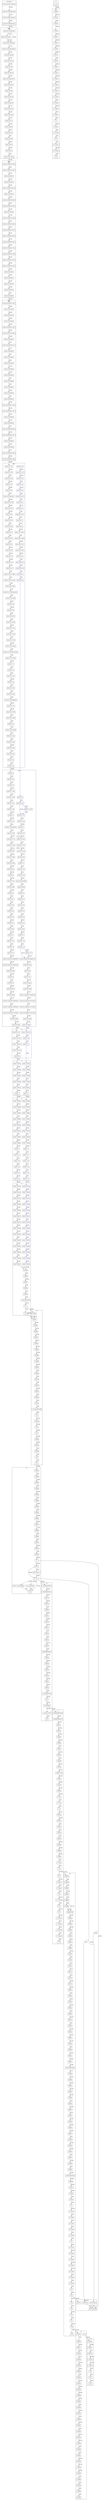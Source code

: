 digraph {
  fontname="sans-serif";
  concentrate=true;
  node[shape="box",fontname="sans-serif"];
  edge[fontname="sans-serif"];
  subgraph cluster_1_0 {
    label="1.0";
    client_1_0_0_rc2_1[label="Client 1.0.0-rc2-1",href="https://skyrising.github.io/mc-versions/version/1.0.0-rc2-1.json"];
    client_1_0_0_rc1[label="Client 1.0.0-rc1",href="https://skyrising.github.io/mc-versions/version/1.0.0-rc1.json"];
    client_1_0_0_rc2_2[label="Client 1.0.0-rc2-2",href="https://skyrising.github.io/mc-versions/version/1.0.0-rc2-2.json"];
    client_1_0_0_rc2_3[label="Client 1.0.0-rc2-3",href="https://skyrising.github.io/mc-versions/version/1.0.0-rc2-3.json"];
    client_1_0_0[label="Client 1.0.0",href="https://skyrising.github.io/mc-versions/version/1.0.0.json"];
    server_1_0_1[label="Server 1.0.1",href="https://skyrising.github.io/mc-versions/version/1.0.1.json"];
    server_1_0_0[label="Server 1.0.0",href="https://skyrising.github.io/mc-versions/version/1.0.0.json"];
    server_1_0_0_rc2_3[label="Server 1.0.0-rc2-3",href="https://skyrising.github.io/mc-versions/version/1.0.0-rc2-3.json"];
  }
  subgraph cluster_beta {
    label="beta";
    client_b1_9_pre6[label="Client b1.9-pre6",href="https://skyrising.github.io/mc-versions/version/b1.9-pre6.json"];
    client_b1_0[label="Client b1.0",href="https://skyrising.github.io/mc-versions/version/b1.0.json"];
    client_b1_0_01[label="Client b1.0_01",href="https://skyrising.github.io/mc-versions/version/b1.0_01.json"];
    client_b1_1_1245[label="Client b1.1-1245",href="https://skyrising.github.io/mc-versions/version/b1.1-1245.json"];
    client_b1_0_2[label="Client b1.0.2",href="https://skyrising.github.io/mc-versions/version/b1.0.2.json"];
    client_b1_1_1255[label="Client b1.1-1255",href="https://skyrising.github.io/mc-versions/version/b1.1-1255.json"];
    client_b1_1_01[label="Client b1.1_01",href="https://skyrising.github.io/mc-versions/version/b1.1_01.json"];
    client_b1_1_02[label="Client b1.1_02",href="https://skyrising.github.io/mc-versions/version/b1.1_02.json"];
    client_b1_2[label="Client b1.2",href="https://skyrising.github.io/mc-versions/version/b1.2.json"];
    client_b1_2_01[label="Client b1.2_01",href="https://skyrising.github.io/mc-versions/version/b1.2_01.json"];
    client_b1_2_02_launcher[label="Client b1.2_02-launcher",href="https://skyrising.github.io/mc-versions/version/b1.2_02-launcher.json"];
    client_b1_3_1713[label="Client b1.3-1713",href="https://skyrising.github.io/mc-versions/version/b1.3-1713.json"];
    client_b1_2_02[label="Client b1.2_02",href="https://skyrising.github.io/mc-versions/version/b1.2_02.json"];
    client_b1_3_1750[label="Client b1.3-1750",href="https://skyrising.github.io/mc-versions/version/b1.3-1750.json"];
    client_b1_3_01[label="Client b1.3_01",href="https://skyrising.github.io/mc-versions/version/b1.3_01.json"];
    client_b1_4_1507[label="Client b1.4-1507",href="https://skyrising.github.io/mc-versions/version/b1.4-1507.json"];
    client_b1_4_1634[label="Client b1.4-1634",href="https://skyrising.github.io/mc-versions/version/b1.4-1634.json"];
    client_b1_4_01[label="Client b1.4_01",href="https://skyrising.github.io/mc-versions/version/b1.4_01.json"];
    client_b1_5[label="Client b1.5",href="https://skyrising.github.io/mc-versions/version/b1.5.json"];
    client_b1_5_01[label="Client b1.5_01",href="https://skyrising.github.io/mc-versions/version/b1.5_01.json"];
    client_b1_6_tb3[label="Client b1.6-tb3",href="https://skyrising.github.io/mc-versions/version/b1.6-tb3.json"];
    client_b1_6_1[label="Client b1.6.1",href="https://skyrising.github.io/mc-versions/version/b1.6.1.json"];
    client_b1_6[label="Client b1.6",href="https://skyrising.github.io/mc-versions/version/b1.6.json"];
    client_b1_6_2[label="Client b1.6.2",href="https://skyrising.github.io/mc-versions/version/b1.6.2.json"];
    client_b1_6_3[label="Client b1.6.3",href="https://skyrising.github.io/mc-versions/version/b1.6.3.json"];
    client_b1_6_4[label="Client b1.6.4",href="https://skyrising.github.io/mc-versions/version/b1.6.4.json"];
    client_b1_6_5[label="Client b1.6.5",href="https://skyrising.github.io/mc-versions/version/b1.6.5.json"];
    client_b1_6_6[label="Client b1.6.6",href="https://skyrising.github.io/mc-versions/version/b1.6.6.json"];
    client_b1_7[label="Client b1.7",href="https://skyrising.github.io/mc-versions/version/b1.7.json"];
    client_b1_7_01[label="Client b1.7_01",href="https://skyrising.github.io/mc-versions/version/b1.7_01.json"];
    client_b1_7_3[label="Client b1.7.3",href="https://skyrising.github.io/mc-versions/version/b1.7.3.json"];
    client_b1_7_2[label="Client b1.7.2",href="https://skyrising.github.io/mc-versions/version/b1.7.2.json"];
    client_b1_8_pre1_201109081459[label="Client b1.8-pre1-201109081459",href="https://skyrising.github.io/mc-versions/version/b1.8-pre1-201109081459.json"];
    client_b1_8_1[label="Client b1.8.1",href="https://skyrising.github.io/mc-versions/version/b1.8.1.json"];
    client_b1_8[label="Client b1.8",href="https://skyrising.github.io/mc-versions/version/b1.8.json"];
    client_b1_8_pre1_201109091357[label="Client b1.8-pre1-201109091357",href="https://skyrising.github.io/mc-versions/version/b1.8-pre1-201109091357.json"];
    client_b1_8_pre2[label="Client b1.8-pre2",href="https://skyrising.github.io/mc-versions/version/b1.8-pre2.json"];
    client_b1_9_pre1[label="Client b1.9-pre1",href="https://skyrising.github.io/mc-versions/version/b1.9-pre1.json"];
    client_b1_9_pre2[label="Client b1.9-pre2",href="https://skyrising.github.io/mc-versions/version/b1.9-pre2.json"];
    client_b1_9_pre3_201110061350[label="Client b1.9-pre3-201110061350",href="https://skyrising.github.io/mc-versions/version/b1.9-pre3-201110061350.json"];
    client_b1_9_pre3_201110061402[label="Client b1.9-pre3-201110061402",href="https://skyrising.github.io/mc-versions/version/b1.9-pre3-201110061402.json"];
    client_b1_9_pre4_201110131434[label="Client b1.9-pre4-201110131434",href="https://skyrising.github.io/mc-versions/version/b1.9-pre4-201110131434.json"];
    client_b1_9_pre5[label="Client b1.9-pre5",href="https://skyrising.github.io/mc-versions/version/b1.9-pre5.json"];
    server_b1_3_1647[label="Server b1.3-1647",href="https://skyrising.github.io/mc-versions/version/b1.3-1647.json"];
    server_b1_3_1731[label="Server b1.3-1731",href="https://skyrising.github.io/mc-versions/version/b1.3-1731.json"];
    server_b1_9_pre6[label="Server b1.9-pre6",href="https://skyrising.github.io/mc-versions/version/b1.9-pre6.json"];
    server_b1_0_01[label="Server b1.0_01",href="https://skyrising.github.io/mc-versions/version/b1.0_01.json"];
    server_b1_0[label="Server b1.0",href="https://skyrising.github.io/mc-versions/version/b1.0.json"];
    server_b1_1_1245[label="Server b1.1-1245",href="https://skyrising.github.io/mc-versions/version/b1.1-1245.json"];
    server_b1_1_01[label="Server b1.1_01",href="https://skyrising.github.io/mc-versions/version/b1.1_01.json"];
    server_b1_1_02[label="Server b1.1_02",href="https://skyrising.github.io/mc-versions/version/b1.1_02.json"];
    server_b1_2[label="Server b1.2",href="https://skyrising.github.io/mc-versions/version/b1.2.json"];
    server_b1_2_01[label="Server b1.2_01",href="https://skyrising.github.io/mc-versions/version/b1.2_01.json"];
    server_b1_4_1507[label="Server b1.4-1507",href="https://skyrising.github.io/mc-versions/version/b1.4-1507.json"];
    server_b1_4_01[label="Server b1.4_01",href="https://skyrising.github.io/mc-versions/version/b1.4_01.json"];
    server_b1_5[label="Server b1.5",href="https://skyrising.github.io/mc-versions/version/b1.5.json"];
    server_b1_5_01[label="Server b1.5_01",href="https://skyrising.github.io/mc-versions/version/b1.5_01.json"];
    server_b1_5_02[label="Server b1.5_02",href="https://skyrising.github.io/mc-versions/version/b1.5_02.json"];
    server_b1_6_pre_trailer[label="Server b1.6-pre-trailer",href="https://skyrising.github.io/mc-versions/version/b1.6-pre-trailer.json"];
    server_b1_6_1[label="Server b1.6.1",href="https://skyrising.github.io/mc-versions/version/b1.6.1.json"];
    server_b1_6[label="Server b1.6",href="https://skyrising.github.io/mc-versions/version/b1.6.json"];
    server_b1_6_tb3[label="Server b1.6-tb3",href="https://skyrising.github.io/mc-versions/version/b1.6-tb3.json"];
    server_b1_6_2[label="Server b1.6.2",href="https://skyrising.github.io/mc-versions/version/b1.6.2.json"];
    server_b1_6_3[label="Server b1.6.3",href="https://skyrising.github.io/mc-versions/version/b1.6.3.json"];
    server_b1_6_4[label="Server b1.6.4",href="https://skyrising.github.io/mc-versions/version/b1.6.4.json"];
    server_b1_6_5[label="Server b1.6.5",href="https://skyrising.github.io/mc-versions/version/b1.6.5.json"];
    server_b1_6_6[label="Server b1.6.6",href="https://skyrising.github.io/mc-versions/version/b1.6.6.json"];
    server_b1_7[label="Server b1.7",href="https://skyrising.github.io/mc-versions/version/b1.7.json"];
    server_b1_7_01[label="Server b1.7_01",href="https://skyrising.github.io/mc-versions/version/b1.7_01.json"];
    server_b1_7_3[label="Server b1.7.3",href="https://skyrising.github.io/mc-versions/version/b1.7.3.json"];
    server_b1_7_2[label="Server b1.7.2",href="https://skyrising.github.io/mc-versions/version/b1.7.2.json"];
    server_b1_8_pre1_201109091357[label="Server b1.8-pre1-201109091357",href="https://skyrising.github.io/mc-versions/version/b1.8-pre1-201109091357.json"];
    server_b1_8_1[label="Server b1.8.1",href="https://skyrising.github.io/mc-versions/version/b1.8.1.json"];
    server_b1_8[label="Server b1.8",href="https://skyrising.github.io/mc-versions/version/b1.8.json"];
    server_b1_8_pre2[label="Server b1.8-pre2",href="https://skyrising.github.io/mc-versions/version/b1.8-pre2.json"];
    server_b1_9_pre1[label="Server b1.9-pre1",href="https://skyrising.github.io/mc-versions/version/b1.9-pre1.json"];
    server_b1_9_pre2[label="Server b1.9-pre2",href="https://skyrising.github.io/mc-versions/version/b1.9-pre2.json"];
    server_b1_9_pre3_201110061350[label="Server b1.9-pre3-201110061350",href="https://skyrising.github.io/mc-versions/version/b1.9-pre3-201110061350.json"];
    server_b1_9_pre4_201110131425[label="Server b1.9-pre4-201110131425",href="https://skyrising.github.io/mc-versions/version/b1.9-pre4-201110131425.json"];
    server_b1_9_pre4_201110131434[label="Server b1.9-pre4-201110131434",href="https://skyrising.github.io/mc-versions/version/b1.9-pre4-201110131434.json"];
    server_b1_9_pre4_201110131440[label="Server b1.9-pre4-201110131440",href="https://skyrising.github.io/mc-versions/version/b1.9-pre4-201110131440.json"];
    server_b1_9_pre5[label="Server b1.9-pre5",href="https://skyrising.github.io/mc-versions/version/b1.9-pre5.json"];
  }
  subgraph cluster_1_1 {
    label="1.1";
    client_11w47a[label="Client 11w47a",href="https://skyrising.github.io/mc-versions/version/11w47a.json"];
    client_11w48a[label="Client 11w48a",href="https://skyrising.github.io/mc-versions/version/11w48a.json"];
    client_11w49a[label="Client 11w49a",href="https://skyrising.github.io/mc-versions/version/11w49a.json"];
    client_11w50a[label="Client 11w50a",href="https://skyrising.github.io/mc-versions/version/11w50a.json"];
    client_12w01a[label="Client 12w01a",href="https://skyrising.github.io/mc-versions/version/12w01a.json"];
    client_1_1[label="Client 1.1",href="https://skyrising.github.io/mc-versions/version/1.1.json"];
    server_11w47a[label="Server 11w47a",href="https://skyrising.github.io/mc-versions/version/11w47a.json"];
    server_11w48a[label="Server 11w48a",href="https://skyrising.github.io/mc-versions/version/11w48a.json"];
    server_11w49a[label="Server 11w49a",href="https://skyrising.github.io/mc-versions/version/11w49a.json"];
    server_11w50a[label="Server 11w50a",href="https://skyrising.github.io/mc-versions/version/11w50a.json"];
    server_12w01a[label="Server 12w01a",href="https://skyrising.github.io/mc-versions/version/12w01a.json"];
    server_1_1[label="Server 1.1",href="https://skyrising.github.io/mc-versions/version/1.1.json"];
  }
  subgraph cluster_1_2 {
    label="1.2";
    client_12w03a[label="Client 12w03a",href="https://skyrising.github.io/mc-versions/version/12w03a.json"];
    client_1_2_1[label="Client 1.2.1",href="https://skyrising.github.io/mc-versions/version/1.2.1.json"];
    client_1_2[label="Client 1.2",href="https://skyrising.github.io/mc-versions/version/1.2.json"];
    client_1_2_2[label="Client 1.2.2",href="https://skyrising.github.io/mc-versions/version/1.2.2.json"];
    client_1_2_3[label="Client 1.2.3",href="https://skyrising.github.io/mc-versions/version/1.2.3.json"];
    client_1_2_4[label="Client 1.2.4",href="https://skyrising.github.io/mc-versions/version/1.2.4.json"];
    client_1_2_5[label="Client 1.2.5",href="https://skyrising.github.io/mc-versions/version/1.2.5.json"];
    client_12w04a[label="Client 12w04a",href="https://skyrising.github.io/mc-versions/version/12w04a.json"];
    client_12w05a[label="Client 12w05a",href="https://skyrising.github.io/mc-versions/version/12w05a.json"];
    client_12w05b[label="Client 12w05b",href="https://skyrising.github.io/mc-versions/version/12w05b.json"];
    client_12w06a[label="Client 12w06a",href="https://skyrising.github.io/mc-versions/version/12w06a.json"];
    client_12w07a[label="Client 12w07a",href="https://skyrising.github.io/mc-versions/version/12w07a.json"];
    client_12w07b[label="Client 12w07b",href="https://skyrising.github.io/mc-versions/version/12w07b.json"];
    client_12w08a[label="Client 12w08a",href="https://skyrising.github.io/mc-versions/version/12w08a.json"];
    server_12w03a[label="Server 12w03a",href="https://skyrising.github.io/mc-versions/version/12w03a.json"];
    server_1_2_1[label="Server 1.2.1",href="https://skyrising.github.io/mc-versions/version/1.2.1.json"];
    server_1_2[label="Server 1.2",href="https://skyrising.github.io/mc-versions/version/1.2.json"];
    server_1_2_2[label="Server 1.2.2",href="https://skyrising.github.io/mc-versions/version/1.2.2.json"];
    server_1_2_3[label="Server 1.2.3",href="https://skyrising.github.io/mc-versions/version/1.2.3.json"];
    server_1_2_4[label="Server 1.2.4",href="https://skyrising.github.io/mc-versions/version/1.2.4.json"];
    server_1_2_5[label="Server 1.2.5",href="https://skyrising.github.io/mc-versions/version/1.2.5.json"];
    server_12w04a[label="Server 12w04a",href="https://skyrising.github.io/mc-versions/version/12w04a.json"];
    server_12w05a[label="Server 12w05a",href="https://skyrising.github.io/mc-versions/version/12w05a.json"];
    server_12w05b[label="Server 12w05b",href="https://skyrising.github.io/mc-versions/version/12w05b.json"];
    server_12w06a[label="Server 12w06a",href="https://skyrising.github.io/mc-versions/version/12w06a.json"];
    server_12w07a[label="Server 12w07a",href="https://skyrising.github.io/mc-versions/version/12w07a.json"];
    server_12w07b[label="Server 12w07b",href="https://skyrising.github.io/mc-versions/version/12w07b.json"];
    server_12w08a[label="Server 12w08a",href="https://skyrising.github.io/mc-versions/version/12w08a.json"];
  }
  subgraph cluster_1_3 {
    label="1.3";
    client_12w15a[label="Client 12w15a",href="https://skyrising.github.io/mc-versions/version/12w15a.json"];
    client_12w16a[label="Client 12w16a",href="https://skyrising.github.io/mc-versions/version/12w16a.json"];
    client_12w17a[label="Client 12w17a",href="https://skyrising.github.io/mc-versions/version/12w17a.json"];
    client_12w18a[label="Client 12w18a",href="https://skyrising.github.io/mc-versions/version/12w18a.json"];
    client_12w19a[label="Client 12w19a",href="https://skyrising.github.io/mc-versions/version/12w19a.json"];
    client_12w21a[label="Client 12w21a",href="https://skyrising.github.io/mc-versions/version/12w21a.json"];
    client_12w21b[label="Client 12w21b",href="https://skyrising.github.io/mc-versions/version/12w21b.json"];
    client_12w22a[label="Client 12w22a",href="https://skyrising.github.io/mc-versions/version/12w22a.json"];
    client_12w23a[label="Client 12w23a",href="https://skyrising.github.io/mc-versions/version/12w23a.json"];
    client_12w23b[label="Client 12w23b",href="https://skyrising.github.io/mc-versions/version/12w23b.json"];
    client_12w24a[label="Client 12w24a",href="https://skyrising.github.io/mc-versions/version/12w24a.json"];
    client_12w25a[label="Client 12w25a",href="https://skyrising.github.io/mc-versions/version/12w25a.json"];
    client_12w26a[label="Client 12w26a",href="https://skyrising.github.io/mc-versions/version/12w26a.json"];
    client_12w27a[label="Client 12w27a",href="https://skyrising.github.io/mc-versions/version/12w27a.json"];
    merged_12w30a[label="12w30a",href="https://skyrising.github.io/mc-versions/version/12w30a.json"];
    server_12w27a[label="Server 12w27a",href="https://skyrising.github.io/mc-versions/version/12w27a.json"];
    merged_1_3_1[label="1.3.1",href="https://skyrising.github.io/mc-versions/version/1.3.1.json"];
    merged_1_3_pre_07261249[label="1.3-pre-07261249",href="https://skyrising.github.io/mc-versions/version/1.3-pre-07261249.json"];
    merged_1_3_2[label="1.3.2",href="https://skyrising.github.io/mc-versions/version/1.3.2.json"];
    merged_12w30b[label="12w30b",href="https://skyrising.github.io/mc-versions/version/12w30b.json"];
    merged_12w30c[label="12w30c",href="https://skyrising.github.io/mc-versions/version/12w30c.json"];
    merged_12w30d[label="12w30d",href="https://skyrising.github.io/mc-versions/version/12w30d.json"];
    merged_12w30e[label="12w30e",href="https://skyrising.github.io/mc-versions/version/12w30e.json"];
    server_12w15a[label="Server 12w15a",href="https://skyrising.github.io/mc-versions/version/12w15a.json"];
    server_12w16a[label="Server 12w16a",href="https://skyrising.github.io/mc-versions/version/12w16a.json"];
    server_12w17a[label="Server 12w17a",href="https://skyrising.github.io/mc-versions/version/12w17a.json"];
    server_12w18a[label="Server 12w18a",href="https://skyrising.github.io/mc-versions/version/12w18a.json"];
    server_12w19a[label="Server 12w19a",href="https://skyrising.github.io/mc-versions/version/12w19a.json"];
    server_12w21a[label="Server 12w21a",href="https://skyrising.github.io/mc-versions/version/12w21a.json"];
    server_12w21b[label="Server 12w21b",href="https://skyrising.github.io/mc-versions/version/12w21b.json"];
    server_12w22a[label="Server 12w22a",href="https://skyrising.github.io/mc-versions/version/12w22a.json"];
    server_12w23a[label="Server 12w23a",href="https://skyrising.github.io/mc-versions/version/12w23a.json"];
    server_12w23b[label="Server 12w23b",href="https://skyrising.github.io/mc-versions/version/12w23b.json"];
    server_12w24a[label="Server 12w24a",href="https://skyrising.github.io/mc-versions/version/12w24a.json"];
    server_12w25a[label="Server 12w25a",href="https://skyrising.github.io/mc-versions/version/12w25a.json"];
    server_12w26a[label="Server 12w26a",href="https://skyrising.github.io/mc-versions/version/12w26a.json"];
  }
  subgraph cluster_alpha {
    label="alpha";
    client_a1_0_11[label="Client a1.0.11",href="https://skyrising.github.io/mc-versions/version/a1.0.11.json"];
    client_a1_0_10[label="Client a1.0.10",href="https://skyrising.github.io/mc-versions/version/a1.0.10.json"];
    client_a1_0_12[label="Client a1.0.12",href="https://skyrising.github.io/mc-versions/version/a1.0.12.json"];
    client_a1_0_13[label="Client a1.0.13",href="https://skyrising.github.io/mc-versions/version/a1.0.13.json"];
    client_a1_0_13_01_1038[label="Client a1.0.13_01-1038",href="https://skyrising.github.io/mc-versions/version/a1.0.13_01-1038.json"];
    client_a1_0_13_01_1444[label="Client a1.0.13_01-1444",href="https://skyrising.github.io/mc-versions/version/a1.0.13_01-1444.json"];
    client_a1_0_14_1603[label="Client a1.0.14-1603",href="https://skyrising.github.io/mc-versions/version/a1.0.14-1603.json"];
    client_a1_0_14_1659_launcher[label="Client a1.0.14-1659-launcher",href="https://skyrising.github.io/mc-versions/version/a1.0.14-1659-launcher.json"];
    client_a1_0_15[label="Client a1.0.15",href="https://skyrising.github.io/mc-versions/version/a1.0.15.json"];
    client_a1_0_14_1659[label="Client a1.0.14-1659",href="https://skyrising.github.io/mc-versions/version/a1.0.14-1659.json"];
    client_a1_0_16[label="Client a1.0.16",href="https://skyrising.github.io/mc-versions/version/a1.0.16.json"];
    client_a1_0_16_01[label="Client a1.0.16_01",href="https://skyrising.github.io/mc-versions/version/a1.0.16_01.json"];
    client_a1_0_16_02[label="Client a1.0.16_02",href="https://skyrising.github.io/mc-versions/version/a1.0.16_02.json"];
    client_a1_0_17_02[label="Client a1.0.17_02",href="https://skyrising.github.io/mc-versions/version/a1.0.17_02.json"];
    client_a1_0_17_03[label="Client a1.0.17_03",href="https://skyrising.github.io/mc-versions/version/a1.0.17_03.json"];
    client_a1_0_17_04[label="Client a1.0.17_04",href="https://skyrising.github.io/mc-versions/version/a1.0.17_04.json"];
    client_a1_1_0_101847[label="Client a1.1.0-101847",href="https://skyrising.github.io/mc-versions/version/a1.1.0-101847.json"];
    client_a1_0_2_01[label="Client a1.0.2_01",href="https://skyrising.github.io/mc-versions/version/a1.0.2_01.json"];
    client_a1_0_1_01[label="Client a1.0.1_01",href="https://skyrising.github.io/mc-versions/version/a1.0.1_01.json"];
    client_a1_0_2_02[label="Client a1.0.2_02",href="https://skyrising.github.io/mc-versions/version/a1.0.2_02.json"];
    client_a1_0_3[label="Client a1.0.3",href="https://skyrising.github.io/mc-versions/version/a1.0.3.json"];
    client_a1_0_4[label="Client a1.0.4",href="https://skyrising.github.io/mc-versions/version/a1.0.4.json"];
    client_a1_0_4_launcher[label="Client a1.0.4-launcher",href="https://skyrising.github.io/mc-versions/version/a1.0.4-launcher.json"];
    client_a1_0_5_2149[label="Client a1.0.5-2149",href="https://skyrising.github.io/mc-versions/version/a1.0.5-2149.json"];
    client_a1_0_5_01[label="Client a1.0.5_01",href="https://skyrising.github.io/mc-versions/version/a1.0.5_01.json"];
    client_a1_0_6[label="Client a1.0.6",href="https://skyrising.github.io/mc-versions/version/a1.0.6.json"];
    client_a1_0_6_01[label="Client a1.0.6_01",href="https://skyrising.github.io/mc-versions/version/a1.0.6_01.json"];
    client_a1_0_6_03[label="Client a1.0.6_03",href="https://skyrising.github.io/mc-versions/version/a1.0.6_03.json"];
    client_a1_0_7[label="Client a1.0.7",href="https://skyrising.github.io/mc-versions/version/a1.0.7.json"];
    client_a1_0_8_01[label="Client a1.0.8_01",href="https://skyrising.github.io/mc-versions/version/a1.0.8_01.json"];
    client_a1_0_9[label="Client a1.0.9",href="https://skyrising.github.io/mc-versions/version/a1.0.9.json"];
    client_a1_1_0_101847_launcher[label="Client a1.1.0-101847-launcher",href="https://skyrising.github.io/mc-versions/version/a1.1.0-101847-launcher.json"];
    client_a1_1_0_131933[label="Client a1.1.0-131933",href="https://skyrising.github.io/mc-versions/version/a1.1.0-131933.json"];
    client_a1_1_1[label="Client a1.1.1",href="https://skyrising.github.io/mc-versions/version/a1.1.1.json"];
    client_a1_1_2[label="Client a1.1.2",href="https://skyrising.github.io/mc-versions/version/a1.1.2.json"];
    client_a1_1_2_01[label="Client a1.1.2_01",href="https://skyrising.github.io/mc-versions/version/a1.1.2_01.json"];
    client_a1_2_0[label="Client a1.2.0",href="https://skyrising.github.io/mc-versions/version/a1.2.0.json"];
    client_a1_2_0_01[label="Client a1.2.0_01",href="https://skyrising.github.io/mc-versions/version/a1.2.0_01.json"];
    client_a1_2_0_02[label="Client a1.2.0_02",href="https://skyrising.github.io/mc-versions/version/a1.2.0_02.json"];
    client_a1_2_0_02_launcher[label="Client a1.2.0_02-launcher",href="https://skyrising.github.io/mc-versions/version/a1.2.0_02-launcher.json"];
    client_a1_2_1_01[label="Client a1.2.1_01",href="https://skyrising.github.io/mc-versions/version/a1.2.1_01.json"];
    client_a1_2_2_1624[label="Client a1.2.2-1624",href="https://skyrising.github.io/mc-versions/version/a1.2.2-1624.json"];
    client_a1_2_2_1938[label="Client a1.2.2-1938",href="https://skyrising.github.io/mc-versions/version/a1.2.2-1938.json"];
    client_a1_2_3[label="Client a1.2.3",href="https://skyrising.github.io/mc-versions/version/a1.2.3.json"];
    client_a1_2_3_01_0958[label="Client a1.2.3_01-0958",href="https://skyrising.github.io/mc-versions/version/a1.2.3_01-0958.json"];
    client_a1_2_3_02[label="Client a1.2.3_02",href="https://skyrising.github.io/mc-versions/version/a1.2.3_02.json"];
    client_a1_2_3_04[label="Client a1.2.3_04",href="https://skyrising.github.io/mc-versions/version/a1.2.3_04.json"];
    client_a1_2_3_05[label="Client a1.2.3_05",href="https://skyrising.github.io/mc-versions/version/a1.2.3_05.json"];
    client_a1_2_4_01[label="Client a1.2.4_01",href="https://skyrising.github.io/mc-versions/version/a1.2.4_01.json"];
    client_a1_2_5[label="Client a1.2.5",href="https://skyrising.github.io/mc-versions/version/a1.2.5.json"];
    client_a1_2_6[label="Client a1.2.6",href="https://skyrising.github.io/mc-versions/version/a1.2.6.json"];
    server_a0_1_2_01[label="Server a0.1.2_01",href="https://skyrising.github.io/mc-versions/version/a0.1.2_01.json"];
    server_a0_1_0[label="Server a0.1.0",href="https://skyrising.github.io/mc-versions/version/a0.1.0.json"];
    server_a0_1_3[label="Server a0.1.3",href="https://skyrising.github.io/mc-versions/version/a0.1.3.json"];
    server_a0_1_4[label="Server a0.1.4",href="https://skyrising.github.io/mc-versions/version/a0.1.4.json"];
    server_a0_2_0[label="Server a0.2.0",href="https://skyrising.github.io/mc-versions/version/a0.2.0.json"];
    server_a0_2_0_01[label="Server a0.2.0_01",href="https://skyrising.github.io/mc-versions/version/a0.2.0_01.json"];
    server_a0_2_1[label="Server a0.2.1",href="https://skyrising.github.io/mc-versions/version/a0.2.1.json"];
    server_a0_2_2[label="Server a0.2.2",href="https://skyrising.github.io/mc-versions/version/a0.2.2.json"];
    server_a0_2_2_01[label="Server a0.2.2_01",href="https://skyrising.github.io/mc-versions/version/a0.2.2_01.json"];
    server_a0_2_3[label="Server a0.2.3",href="https://skyrising.github.io/mc-versions/version/a0.2.3.json"];
    server_a0_2_4[label="Server a0.2.4",href="https://skyrising.github.io/mc-versions/version/a0.2.4.json"];
    server_a0_2_5_0923[label="Server a0.2.5-0923",href="https://skyrising.github.io/mc-versions/version/a0.2.5-0923.json"];
    server_a0_2_5_1004[label="Server a0.2.5-1004",href="https://skyrising.github.io/mc-versions/version/a0.2.5-1004.json"];
    server_a0_2_5_01[label="Server a0.2.5_01",href="https://skyrising.github.io/mc-versions/version/a0.2.5_01.json"];
    server_a0_2_5_02[label="Server a0.2.5_02",href="https://skyrising.github.io/mc-versions/version/a0.2.5_02.json"];
    server_a0_2_6[label="Server a0.2.6",href="https://skyrising.github.io/mc-versions/version/a0.2.6.json"];
    server_a0_2_6_01[label="Server a0.2.6_01",href="https://skyrising.github.io/mc-versions/version/a0.2.6_01.json"];
    server_a0_2_6_02[label="Server a0.2.6_02",href="https://skyrising.github.io/mc-versions/version/a0.2.6_02.json"];
    server_a0_2_7[label="Server a0.2.7",href="https://skyrising.github.io/mc-versions/version/a0.2.7.json"];
    server_a0_2_8[label="Server a0.2.8",href="https://skyrising.github.io/mc-versions/version/a0.2.8.json"];
  }
  subgraph cluster_infdev {
    label="infdev";
    client_inf_20100630_1835[label="Client inf-20100630-1835",href="https://skyrising.github.io/mc-versions/version/inf-20100630-1835.json"];
    client_inf_20100227_1433[label="Client inf-20100227-1433",href="https://skyrising.github.io/mc-versions/version/inf-20100227-1433.json"];
    client_inf_20100313[label="Client inf-20100313",href="https://skyrising.github.io/mc-versions/version/inf-20100313.json"];
    client_inf_20100316[label="Client inf-20100316",href="https://skyrising.github.io/mc-versions/version/inf-20100316.json"];
    client_inf_20100320[label="Client inf-20100320",href="https://skyrising.github.io/mc-versions/version/inf-20100320.json"];
    client_inf_20100321_1857[label="Client inf-20100321-1857",href="https://skyrising.github.io/mc-versions/version/inf-20100321-1857.json"];
    client_inf_20100325_1640[label="Client inf-20100325-1640",href="https://skyrising.github.io/mc-versions/version/inf-20100325-1640.json"];
    client_inf_20100327[label="Client inf-20100327",href="https://skyrising.github.io/mc-versions/version/inf-20100327.json"];
    client_inf_20100330_1611[label="Client inf-20100330-1611",href="https://skyrising.github.io/mc-versions/version/inf-20100330-1611.json"];
    client_inf_20100413[label="Client inf-20100413",href="https://skyrising.github.io/mc-versions/version/inf-20100413.json"];
    client_inf_20100414[label="Client inf-20100414",href="https://skyrising.github.io/mc-versions/version/inf-20100414.json"];
    client_inf_20100415[label="Client inf-20100415",href="https://skyrising.github.io/mc-versions/version/inf-20100415.json"];
    client_inf_20100420[label="Client inf-20100420",href="https://skyrising.github.io/mc-versions/version/inf-20100420.json"];
    client_inf_20100607[label="Client inf-20100607",href="https://skyrising.github.io/mc-versions/version/inf-20100607.json"];
    client_inf_20100608[label="Client inf-20100608",href="https://skyrising.github.io/mc-versions/version/inf-20100608.json"];
    client_inf_20100611[label="Client inf-20100611",href="https://skyrising.github.io/mc-versions/version/inf-20100611.json"];
    client_inf_20100615[label="Client inf-20100615",href="https://skyrising.github.io/mc-versions/version/inf-20100615.json"];
    client_inf_20100616[label="Client inf-20100616",href="https://skyrising.github.io/mc-versions/version/inf-20100616.json"];
    client_inf_20100617_1205[label="Client inf-20100617-1205",href="https://skyrising.github.io/mc-versions/version/inf-20100617-1205.json"];
    client_inf_20100617_1531[label="Client inf-20100617-1531",href="https://skyrising.github.io/mc-versions/version/inf-20100617-1531.json"];
    client_inf_20100618[label="Client inf-20100618",href="https://skyrising.github.io/mc-versions/version/inf-20100618.json"];
    client_inf_20100624[label="Client inf-20100624",href="https://skyrising.github.io/mc-versions/version/inf-20100624.json"];
    client_inf_20100625_0922[label="Client inf-20100625-0922",href="https://skyrising.github.io/mc-versions/version/inf-20100625-0922.json"];
    client_inf_20100625_1917[label="Client inf-20100625-1917",href="https://skyrising.github.io/mc-versions/version/inf-20100625-1917.json"];
    client_inf_20100627[label="Client inf-20100627",href="https://skyrising.github.io/mc-versions/version/inf-20100627.json"];
    client_inf_20100629[label="Client inf-20100629",href="https://skyrising.github.io/mc-versions/version/inf-20100629.json"];
    client_inf_20100630_1340[label="Client inf-20100630-1340",href="https://skyrising.github.io/mc-versions/version/inf-20100630-1340.json"];
  }
  subgraph cluster_classic {
    label="classic";
    client_c0_0_12a_03[label="Client c0.0.12a_03",href="https://skyrising.github.io/mc-versions/version/c0.0.12a_03.json"];
    client_c0_0_11a_launcher[label="Client c0.0.11a-launcher",href="https://skyrising.github.io/mc-versions/version/c0.0.11a-launcher.json"];
    client_c0_0_13a_launcher[label="Client c0.0.13a-launcher",href="https://skyrising.github.io/mc-versions/version/c0.0.13a-launcher.json"];
    client_c0_0_13a_03_launcher[label="Client c0.0.13a_03-launcher",href="https://skyrising.github.io/mc-versions/version/c0.0.13a_03-launcher.json"];
    client_c0_0_14a_08[label="Client c0.0.14a_08",href="https://skyrising.github.io/mc-versions/version/c0.0.14a_08.json"];
    client_c0_0_16a_02[label="Client c0.0.16a_02",href="https://skyrising.github.io/mc-versions/version/c0.0.16a_02.json"];
    client_c0_0_17a[label="Client c0.0.17a",href="https://skyrising.github.io/mc-versions/version/c0.0.17a.json"];
    client_c0_0_18a_02[label="Client c0.0.18a_02",href="https://skyrising.github.io/mc-versions/version/c0.0.18a_02.json"];
    client_c0_0_19a_06_0137[label="Client c0.0.19a_06-0137",href="https://skyrising.github.io/mc-versions/version/c0.0.19a_06-0137.json"];
    client_c0_0_20a_01[label="Client c0.0.20a_01",href="https://skyrising.github.io/mc-versions/version/c0.0.20a_01.json"];
    client_c0_0_21a[label="Client c0.0.21a",href="https://skyrising.github.io/mc-versions/version/c0.0.21a.json"];
    client_c0_0_22a_05[label="Client c0.0.22a_05",href="https://skyrising.github.io/mc-versions/version/c0.0.22a_05.json"];
    client_c0_0_23a_01[label="Client c0.0.23a_01",href="https://skyrising.github.io/mc-versions/version/c0.0.23a_01.json"];
    client_c0_24_st_03[label="Client c0.24_st_03",href="https://skyrising.github.io/mc-versions/version/c0.24_st_03.json"];
    client_c0_25_05_st[label="Client c0.25_05_st",href="https://skyrising.github.io/mc-versions/version/c0.25_05_st.json"];
    client_c0_27_st[label="Client c0.27_st",href="https://skyrising.github.io/mc-versions/version/c0.27_st.json"];
    client_c0_28_01[label="Client c0.28_01",href="https://skyrising.github.io/mc-versions/version/c0.28_01.json"];
    client_c0_29_01[label="Client c0.29_01",href="https://skyrising.github.io/mc-versions/version/c0.29_01.json"];
    client_c0_29_02[label="Client c0.29_02",href="https://skyrising.github.io/mc-versions/version/c0.29_02.json"];
    client_c0_30_s[label="Client c0.30-s",href="https://skyrising.github.io/mc-versions/version/c0.30-s.json"];
    client_c0_30_c_renew[label="Client c0.30-c-renew",href="https://skyrising.github.io/mc-versions/version/c0.30-c-renew.json"];
    client_c0_30_c[label="Client c0.30-c",href="https://skyrising.github.io/mc-versions/version/c0.30-c.json"];
  }
  subgraph cluster_pre_classic {
    label="pre-classic";
    client_rd_161348_launcher[label="Client rd-161348-launcher",href="https://skyrising.github.io/mc-versions/version/rd-161348-launcher.json"];
    client_rd_132328_launcher[label="Client rd-132328-launcher",href="https://skyrising.github.io/mc-versions/version/rd-132328-launcher.json"];
    client_rd_132211_launcher[label="Client rd-132211-launcher",href="https://skyrising.github.io/mc-versions/version/rd-132211-launcher.json"];
    client_rd_160052_launcher[label="Client rd-160052-launcher",href="https://skyrising.github.io/mc-versions/version/rd-160052-launcher.json"];
  }
  subgraph cluster_indev {
    label="indev";
    client_in_20091223_1459[label="Client in-20091223-1459",href="https://skyrising.github.io/mc-versions/version/in-20091223-1459.json"];
    client_in_20091231_2257[label="Client in-20091231-2257",href="https://skyrising.github.io/mc-versions/version/in-20091231-2257.json"];
    client_in_20100105[label="Client in-20100105",href="https://skyrising.github.io/mc-versions/version/in-20100105.json"];
    client_in_20100110[label="Client in-20100110",href="https://skyrising.github.io/mc-versions/version/in-20100110.json"];
    client_in_20100124_2310[label="Client in-20100124-2310",href="https://skyrising.github.io/mc-versions/version/in-20100124-2310.json"];
    client_in_20100125[label="Client in-20100125",href="https://skyrising.github.io/mc-versions/version/in-20100125.json"];
    client_in_20100128_2304[label="Client in-20100128-2304",href="https://skyrising.github.io/mc-versions/version/in-20100128-2304.json"];
    client_in_20100129_1452[label="Client in-20100129-1452",href="https://skyrising.github.io/mc-versions/version/in-20100129-1452.json"];
    client_in_20100130[label="Client in-20100130",href="https://skyrising.github.io/mc-versions/version/in-20100130.json"];
    client_in_20100131_2244[label="Client in-20100131-2244",href="https://skyrising.github.io/mc-versions/version/in-20100131-2244.json"];
    client_in_20100201_0025[label="Client in-20100201-0025",href="https://skyrising.github.io/mc-versions/version/in-20100201-0025.json"];
    client_in_20100201_2227[label="Client in-20100201-2227",href="https://skyrising.github.io/mc-versions/version/in-20100201-2227.json"];
    client_in_20100202_2330[label="Client in-20100202-2330",href="https://skyrising.github.io/mc-versions/version/in-20100202-2330.json"];
    client_in_20100206_2103[label="Client in-20100206-2103",href="https://skyrising.github.io/mc-versions/version/in-20100206-2103.json"];
    client_in_20100207_1101[label="Client in-20100207-1101",href="https://skyrising.github.io/mc-versions/version/in-20100207-1101.json"];
    client_in_20100207_1703[label="Client in-20100207-1703",href="https://skyrising.github.io/mc-versions/version/in-20100207-1703.json"];
    client_in_20100212_1210[label="Client in-20100212-1210",href="https://skyrising.github.io/mc-versions/version/in-20100212-1210.json"];
    client_in_20100212_1622[label="Client in-20100212-1622",href="https://skyrising.github.io/mc-versions/version/in-20100212-1622.json"];
    client_in_20100213[label="Client in-20100213",href="https://skyrising.github.io/mc-versions/version/in-20100213.json"];
    client_in_20100214[label="Client in-20100214",href="https://skyrising.github.io/mc-versions/version/in-20100214.json"];
    client_in_20100218[label="Client in-20100218",href="https://skyrising.github.io/mc-versions/version/in-20100218.json"];
    client_in_20100219[label="Client in-20100219",href="https://skyrising.github.io/mc-versions/version/in-20100219.json"];
    client_in_20100223[label="Client in-20100223",href="https://skyrising.github.io/mc-versions/version/in-20100223.json"];
  }
  subgraph cluster_1_5 {
    label="1.5";
    merged_1_5_2[label="1.5.2",href="https://skyrising.github.io/mc-versions/version/1.5.2.json"];
    client_1_5_2_pre_250903[label="Client 1.5.2-pre-250903",href="https://skyrising.github.io/mc-versions/version/1.5.2-pre-250903.json"];
    merged_1_5_1[label="1.5.1",href="https://skyrising.github.io/mc-versions/version/1.5.1.json"];
    client_13w12_[label="Client 13w12~",href="https://skyrising.github.io/mc-versions/version/13w12~.json"];
    merged_13w11a[label="13w11a",href="https://skyrising.github.io/mc-versions/version/13w11a.json"];
    merged_13w01a[label="13w01a",href="https://skyrising.github.io/mc-versions/version/13w01a.json"];
    merged_1_5[label="1.5",href="https://skyrising.github.io/mc-versions/version/1.5.json"];
    merged_1_5_2_pre_250903[label="1.5.2-pre-250903",href="https://skyrising.github.io/mc-versions/version/1.5.2-pre-250903.json"];
    merged_13w01b[label="13w01b",href="https://skyrising.github.io/mc-versions/version/13w01b.json"];
    merged_13w02a[label="13w02a",href="https://skyrising.github.io/mc-versions/version/13w02a.json"];
    merged_13w02b[label="13w02b",href="https://skyrising.github.io/mc-versions/version/13w02b.json"];
    merged_13w03a[label="13w03a",href="https://skyrising.github.io/mc-versions/version/13w03a.json"];
    merged_13w04a[label="13w04a",href="https://skyrising.github.io/mc-versions/version/13w04a.json"];
    merged_13w05a[label="13w05a",href="https://skyrising.github.io/mc-versions/version/13w05a.json"];
    merged_13w05b[label="13w05b",href="https://skyrising.github.io/mc-versions/version/13w05b.json"];
    merged_13w06a[label="13w06a",href="https://skyrising.github.io/mc-versions/version/13w06a.json"];
    merged_13w07a[label="13w07a",href="https://skyrising.github.io/mc-versions/version/13w07a.json"];
    merged_13w09a[label="13w09a",href="https://skyrising.github.io/mc-versions/version/13w09a.json"];
    merged_13w09b[label="13w09b",href="https://skyrising.github.io/mc-versions/version/13w09b.json"];
    merged_13w09c[label="13w09c",href="https://skyrising.github.io/mc-versions/version/13w09c.json"];
    merged_13w10a[label="13w10a",href="https://skyrising.github.io/mc-versions/version/13w10a.json"];
    merged_13w10b[label="13w10b",href="https://skyrising.github.io/mc-versions/version/13w10b.json"];
  }
  subgraph cluster_1_10 {
    label="1.10";
    merged_1_10_1[label="1.10.1",href="https://skyrising.github.io/mc-versions/version/1.10.1.json"];
    merged_1_10[label="1.10",href="https://skyrising.github.io/mc-versions/version/1.10.json"];
    merged_1_10_pre2[label="1.10-pre2",href="https://skyrising.github.io/mc-versions/version/1.10-pre2.json"];
    merged_1_10_pre1[label="1.10-pre1",href="https://skyrising.github.io/mc-versions/version/1.10-pre1.json"];
    merged_1_10_2[label="1.10.2",href="https://skyrising.github.io/mc-versions/version/1.10.2.json"];
    merged_16w20a[label="16w20a",href="https://skyrising.github.io/mc-versions/version/16w20a.json"];
    merged_16w21a[label="16w21a",href="https://skyrising.github.io/mc-versions/version/16w21a.json"];
    merged_16w21b[label="16w21b",href="https://skyrising.github.io/mc-versions/version/16w21b.json"];
  }
  subgraph cluster_1_9 {
    label="1.9";
    merged_1_9_4[label="1.9.4",href="https://skyrising.github.io/mc-versions/version/1.9.4.json"];
    merged_15w31a[label="15w31a",href="https://skyrising.github.io/mc-versions/version/15w31a.json"];
    merged_15w31b[label="15w31b",href="https://skyrising.github.io/mc-versions/version/15w31b.json"];
    merged_15w31c[label="15w31c",href="https://skyrising.github.io/mc-versions/version/15w31c.json"];
    merged_15w32a[label="15w32a",href="https://skyrising.github.io/mc-versions/version/15w32a.json"];
    merged_15w32b[label="15w32b",href="https://skyrising.github.io/mc-versions/version/15w32b.json"];
    merged_15w32c[label="15w32c",href="https://skyrising.github.io/mc-versions/version/15w32c.json"];
    merged_15w33a[label="15w33a",href="https://skyrising.github.io/mc-versions/version/15w33a.json"];
    merged_15w33b[label="15w33b",href="https://skyrising.github.io/mc-versions/version/15w33b.json"];
    merged_15w33c[label="15w33c",href="https://skyrising.github.io/mc-versions/version/15w33c.json"];
    merged_15w34a[label="15w34a",href="https://skyrising.github.io/mc-versions/version/15w34a.json"];
    merged_15w34b[label="15w34b",href="https://skyrising.github.io/mc-versions/version/15w34b.json"];
    merged_15w34c[label="15w34c",href="https://skyrising.github.io/mc-versions/version/15w34c.json"];
    merged_15w34d[label="15w34d",href="https://skyrising.github.io/mc-versions/version/15w34d.json"];
    merged_15w35a[label="15w35a",href="https://skyrising.github.io/mc-versions/version/15w35a.json"];
    merged_15w35b[label="15w35b",href="https://skyrising.github.io/mc-versions/version/15w35b.json"];
    merged_15w35c[label="15w35c",href="https://skyrising.github.io/mc-versions/version/15w35c.json"];
    merged_15w35d[label="15w35d",href="https://skyrising.github.io/mc-versions/version/15w35d.json"];
    merged_15w35e[label="15w35e",href="https://skyrising.github.io/mc-versions/version/15w35e.json"];
    merged_15w36a[label="15w36a",href="https://skyrising.github.io/mc-versions/version/15w36a.json"];
    merged_15w36b[label="15w36b",href="https://skyrising.github.io/mc-versions/version/15w36b.json"];
    merged_15w36c[label="15w36c",href="https://skyrising.github.io/mc-versions/version/15w36c.json"];
    merged_15w36d[label="15w36d",href="https://skyrising.github.io/mc-versions/version/15w36d.json"];
    merged_15w37a[label="15w37a",href="https://skyrising.github.io/mc-versions/version/15w37a.json"];
    merged_15w38a[label="15w38a",href="https://skyrising.github.io/mc-versions/version/15w38a.json"];
    merged_15w38b[label="15w38b",href="https://skyrising.github.io/mc-versions/version/15w38b.json"];
    merged_15w39a[label="15w39a",href="https://skyrising.github.io/mc-versions/version/15w39a.json"];
    merged_15w39b[label="15w39b",href="https://skyrising.github.io/mc-versions/version/15w39b.json"];
    merged_15w39c[label="15w39c",href="https://skyrising.github.io/mc-versions/version/15w39c.json"];
  }
  subgraph cluster_1_12 {
    label="1.12";
    merged_17w06a[label="17w06a",href="https://skyrising.github.io/mc-versions/version/17w06a.json"];
    merged_17w31a[label="17w31a",href="https://skyrising.github.io/mc-versions/version/17w31a.json"];
    merged_1_12[label="1.12",href="https://skyrising.github.io/mc-versions/version/1.12.json"];
    merged_1_12_pre2[label="1.12-pre2",href="https://skyrising.github.io/mc-versions/version/1.12-pre2.json"];
    merged_1_12_pre1[label="1.12-pre1",href="https://skyrising.github.io/mc-versions/version/1.12-pre1.json"];
    merged_1_12_pre3[label="1.12-pre3",href="https://skyrising.github.io/mc-versions/version/1.12-pre3.json"];
    merged_1_12_pre4[label="1.12-pre4",href="https://skyrising.github.io/mc-versions/version/1.12-pre4.json"];
    merged_1_12_pre5[label="1.12-pre5",href="https://skyrising.github.io/mc-versions/version/1.12-pre5.json"];
    merged_1_12_pre6[label="1.12-pre6",href="https://skyrising.github.io/mc-versions/version/1.12-pre6.json"];
    merged_1_12_pre7[label="1.12-pre7",href="https://skyrising.github.io/mc-versions/version/1.12-pre7.json"];
    merged_1_12_2_pre1[label="1.12.2-pre1",href="https://skyrising.github.io/mc-versions/version/1.12.2-pre1.json"];
    merged_1_12_1[label="1.12.1",href="https://skyrising.github.io/mc-versions/version/1.12.1.json"];
    merged_1_12_1_pre1[label="1.12.1-pre1",href="https://skyrising.github.io/mc-versions/version/1.12.1-pre1.json"];
    merged_1_12_2_pre2[label="1.12.2-pre2",href="https://skyrising.github.io/mc-versions/version/1.12.2-pre2.json"];
    merged_1_12_2[label="1.12.2",href="https://skyrising.github.io/mc-versions/version/1.12.2.json"];
    merged_17w13a[label="17w13a",href="https://skyrising.github.io/mc-versions/version/17w13a.json"];
    merged_17w13b[label="17w13b",href="https://skyrising.github.io/mc-versions/version/17w13b.json"];
    merged_17w14a[label="17w14a",href="https://skyrising.github.io/mc-versions/version/17w14a.json"];
    merged_17w15a[label="17w15a",href="https://skyrising.github.io/mc-versions/version/17w15a.json"];
    merged_17w16a[label="17w16a",href="https://skyrising.github.io/mc-versions/version/17w16a.json"];
    merged_17w16b[label="17w16b",href="https://skyrising.github.io/mc-versions/version/17w16b.json"];
    merged_17w17a[label="17w17a",href="https://skyrising.github.io/mc-versions/version/17w17a.json"];
    merged_17w17b[label="17w17b",href="https://skyrising.github.io/mc-versions/version/17w17b.json"];
    merged_17w18a[label="17w18a",href="https://skyrising.github.io/mc-versions/version/17w18a.json"];
    merged_17w18b[label="17w18b",href="https://skyrising.github.io/mc-versions/version/17w18b.json"];
  }
  subgraph cluster_1_11 {
    label="1.11";
    merged_1_11_2[label="1.11.2",href="https://skyrising.github.io/mc-versions/version/1.11.2.json"];
  }
  subgraph cluster_1_4 {
    label="1.4";
    merged_12w32a[label="12w32a",href="https://skyrising.github.io/mc-versions/version/12w32a.json"];
    merged_12w34a[label="12w34a",href="https://skyrising.github.io/mc-versions/version/12w34a.json"];
    merged_1_4_1_pre_10231538[label="1.4.1-pre-10231538",href="https://skyrising.github.io/mc-versions/version/1.4.1-pre-10231538.json"];
    merged_1_4_pre[label="1.4-pre",href="https://skyrising.github.io/mc-versions/version/1.4-pre.json"];
    merged_1_4_2[label="1.4.2",href="https://skyrising.github.io/mc-versions/version/1.4.2.json"];
    merged_1_4_3_pre[label="1.4.3-pre",href="https://skyrising.github.io/mc-versions/version/1.4.3-pre.json"];
    merged_1_4_4[label="1.4.4",href="https://skyrising.github.io/mc-versions/version/1.4.4.json"];
    merged_1_4_5[label="1.4.5",href="https://skyrising.github.io/mc-versions/version/1.4.5.json"];
    merged_12w49a[label="12w49a",href="https://skyrising.github.io/mc-versions/version/12w49a.json"];
    merged_1_4_7[label="1.4.7",href="https://skyrising.github.io/mc-versions/version/1.4.7.json"];
    merged_1_4_6[label="1.4.6",href="https://skyrising.github.io/mc-versions/version/1.4.6.json"];
    merged_12w34b[label="12w34b",href="https://skyrising.github.io/mc-versions/version/12w34b.json"];
    merged_12w36a[label="12w36a",href="https://skyrising.github.io/mc-versions/version/12w36a.json"];
    merged_12w37a[label="12w37a",href="https://skyrising.github.io/mc-versions/version/12w37a.json"];
    merged_12w38a[label="12w38a",href="https://skyrising.github.io/mc-versions/version/12w38a.json"];
    merged_12w38b[label="12w38b",href="https://skyrising.github.io/mc-versions/version/12w38b.json"];
    merged_12w39a[label="12w39a",href="https://skyrising.github.io/mc-versions/version/12w39a.json"];
    merged_12w39b[label="12w39b",href="https://skyrising.github.io/mc-versions/version/12w39b.json"];
    merged_12w40a[label="12w40a",href="https://skyrising.github.io/mc-versions/version/12w40a.json"];
    merged_12w40b[label="12w40b",href="https://skyrising.github.io/mc-versions/version/12w40b.json"];
    merged_12w41a[label="12w41a",href="https://skyrising.github.io/mc-versions/version/12w41a.json"];
    merged_12w41b[label="12w41b",href="https://skyrising.github.io/mc-versions/version/12w41b.json"];
    merged_12w42a[label="12w42a",href="https://skyrising.github.io/mc-versions/version/12w42a.json"];
    merged_12w42b[label="12w42b",href="https://skyrising.github.io/mc-versions/version/12w42b.json"];
    merged_12w50a[label="12w50a",href="https://skyrising.github.io/mc-versions/version/12w50a.json"];
    merged_12w50b[label="12w50b",href="https://skyrising.github.io/mc-versions/version/12w50b.json"];
  }
  subgraph cluster_1_6 {
    label="1.6";
    merged_13w16a_04192037[label="13w16a-04192037",href="https://skyrising.github.io/mc-versions/version/13w16a-04192037.json"];
    merged_1_6_1[label="1.6.1",href="https://skyrising.github.io/mc-versions/version/1.6.1.json"];
    merged_1_6_pre_06251516[label="1.6-pre-06251516",href="https://skyrising.github.io/mc-versions/version/1.6-pre-06251516.json"];
    merged_1_6_2_091847[label="1.6.2-091847",href="https://skyrising.github.io/mc-versions/version/1.6.2-091847.json"];
    merged_1_6_3_pre_171231[label="1.6.3-pre-171231",href="https://skyrising.github.io/mc-versions/version/1.6.3-pre-171231.json"];
    merged_1_6_4[label="1.6.4",href="https://skyrising.github.io/mc-versions/version/1.6.4.json"];
    merged_13w16b_04232151[label="13w16b-04232151",href="https://skyrising.github.io/mc-versions/version/13w16b-04232151.json"];
    merged_13w17a[label="13w17a",href="https://skyrising.github.io/mc-versions/version/13w17a.json"];
    merged_13w18a[label="13w18a",href="https://skyrising.github.io/mc-versions/version/13w18a.json"];
    merged_13w18b[label="13w18b",href="https://skyrising.github.io/mc-versions/version/13w18b.json"];
    merged_13w18c[label="13w18c",href="https://skyrising.github.io/mc-versions/version/13w18c.json"];
    merged_13w19a[label="13w19a",href="https://skyrising.github.io/mc-versions/version/13w19a.json"];
    merged_13w21a[label="13w21a",href="https://skyrising.github.io/mc-versions/version/13w21a.json"];
    merged_13w21b[label="13w21b",href="https://skyrising.github.io/mc-versions/version/13w21b.json"];
    merged_13w22a[label="13w22a",href="https://skyrising.github.io/mc-versions/version/13w22a.json"];
    merged_13w23a[label="13w23a",href="https://skyrising.github.io/mc-versions/version/13w23a.json"];
    merged_13w23b_06080101[label="13w23b-06080101",href="https://skyrising.github.io/mc-versions/version/13w23b-06080101.json"];
    merged_13w24a[label="13w24a",href="https://skyrising.github.io/mc-versions/version/13w24a.json"];
    merged_13w24b[label="13w24b",href="https://skyrising.github.io/mc-versions/version/13w24b.json"];
    merged_13w25a[label="13w25a",href="https://skyrising.github.io/mc-versions/version/13w25a.json"];
    merged_13w25b[label="13w25b",href="https://skyrising.github.io/mc-versions/version/13w25b.json"];
    merged_13w25c[label="13w25c",href="https://skyrising.github.io/mc-versions/version/13w25c.json"];
    merged_13w26a[label="13w26a",href="https://skyrising.github.io/mc-versions/version/13w26a.json"];
  }
  subgraph cluster_1_7 {
    label="1.7";
    merged_13w36a_09051446[label="13w36a-09051446",href="https://skyrising.github.io/mc-versions/version/13w36a-09051446.json"];
    merged_1_7_1_pre[label="1.7.1-pre",href="https://skyrising.github.io/mc-versions/version/1.7.1-pre.json"];
    merged_1_7_pre[label="1.7-pre",href="https://skyrising.github.io/mc-versions/version/1.7-pre.json"];
    merged_1_7_2[label="1.7.2",href="https://skyrising.github.io/mc-versions/version/1.7.2.json"];
    merged_1_7_10_pre2[label="1.7.10-pre2",href="https://skyrising.github.io/mc-versions/version/1.7.10-pre2.json"];
    merged_1_7_10_pre1[label="1.7.10-pre1",href="https://skyrising.github.io/mc-versions/version/1.7.10-pre1.json"];
    merged_1_7_10_pre3[label="1.7.10-pre3",href="https://skyrising.github.io/mc-versions/version/1.7.10-pre3.json"];
    merged_1_7_10_pre4[label="1.7.10-pre4",href="https://skyrising.github.io/mc-versions/version/1.7.10-pre4.json"];
    merged_1_7_10[label="1.7.10",href="https://skyrising.github.io/mc-versions/version/1.7.10.json"];
    merged_13w47a[label="13w47a",href="https://skyrising.github.io/mc-versions/version/13w47a.json"];
    merged_1_7_4[label="1.7.4",href="https://skyrising.github.io/mc-versions/version/1.7.4.json"];
    merged_1_7_3_pre[label="1.7.3-pre",href="https://skyrising.github.io/mc-versions/version/1.7.3-pre.json"];
    merged_1_7_5[label="1.7.5",href="https://skyrising.github.io/mc-versions/version/1.7.5.json"];
    merged_1_7_6_pre1[label="1.7.6-pre1",href="https://skyrising.github.io/mc-versions/version/1.7.6-pre1.json"];
    merged_1_7_7_101331[label="1.7.7-101331",href="https://skyrising.github.io/mc-versions/version/1.7.7-101331.json"];
    merged_1_7_6[label="1.7.6",href="https://skyrising.github.io/mc-versions/version/1.7.6.json"];
    merged_1_7_6_pre2[label="1.7.6-pre2",href="https://skyrising.github.io/mc-versions/version/1.7.6-pre2.json"];
    merged_1_7_8[label="1.7.8",href="https://skyrising.github.io/mc-versions/version/1.7.8.json"];
    merged_1_7_9[label="1.7.9",href="https://skyrising.github.io/mc-versions/version/1.7.9.json"];
    merged_13w36b_09061310[label="13w36b-09061310",href="https://skyrising.github.io/mc-versions/version/13w36b-09061310.json"];
    merged_13w37a[label="13w37a",href="https://skyrising.github.io/mc-versions/version/13w37a.json"];
    merged_13w37b[label="13w37b",href="https://skyrising.github.io/mc-versions/version/13w37b.json"];
    merged_13w38a[label="13w38a",href="https://skyrising.github.io/mc-versions/version/13w38a.json"];
    merged_13w38b[label="13w38b",href="https://skyrising.github.io/mc-versions/version/13w38b.json"];
    merged_13w38c[label="13w38c",href="https://skyrising.github.io/mc-versions/version/13w38c.json"];
    merged_13w39a[label="13w39a",href="https://skyrising.github.io/mc-versions/version/13w39a.json"];
    merged_13w39b[label="13w39b",href="https://skyrising.github.io/mc-versions/version/13w39b.json"];
    merged_13w41a[label="13w41a",href="https://skyrising.github.io/mc-versions/version/13w41a.json"];
    merged_13w41b_1523[label="13w41b-1523",href="https://skyrising.github.io/mc-versions/version/13w41b-1523.json"];
    merged_13w42a[label="13w42a",href="https://skyrising.github.io/mc-versions/version/13w42a.json"];
    merged_13w42b[label="13w42b",href="https://skyrising.github.io/mc-versions/version/13w42b.json"];
    merged_13w43a[label="13w43a",href="https://skyrising.github.io/mc-versions/version/13w43a.json"];
    merged_13w47b[label="13w47b",href="https://skyrising.github.io/mc-versions/version/13w47b.json"];
    merged_13w47c[label="13w47c",href="https://skyrising.github.io/mc-versions/version/13w47c.json"];
    merged_13w47d[label="13w47d",href="https://skyrising.github.io/mc-versions/version/13w47d.json"];
    merged_13w47e[label="13w47e",href="https://skyrising.github.io/mc-versions/version/13w47e.json"];
    merged_13w48a[label="13w48a",href="https://skyrising.github.io/mc-versions/version/13w48a.json"];
    merged_13w48b[label="13w48b",href="https://skyrising.github.io/mc-versions/version/13w48b.json"];
    merged_13w49a[label="13w49a",href="https://skyrising.github.io/mc-versions/version/13w49a.json"];
  }
  subgraph cluster_1_8 {
    label="1.8";
    merged_14w02a[label="14w02a",href="https://skyrising.github.io/mc-versions/version/14w02a.json"];
    merged_1_8_1_pre1[label="1.8.1-pre1",href="https://skyrising.github.io/mc-versions/version/1.8.1-pre1.json"];
    merged_1_8[label="1.8",href="https://skyrising.github.io/mc-versions/version/1.8.json"];
    merged_1_8_pre2[label="1.8-pre2",href="https://skyrising.github.io/mc-versions/version/1.8-pre2.json"];
    merged_1_8_pre1[label="1.8-pre1",href="https://skyrising.github.io/mc-versions/version/1.8-pre1.json"];
    merged_1_8_pre3[label="1.8-pre3",href="https://skyrising.github.io/mc-versions/version/1.8-pre3.json"];
    merged_1_8_2_pre1[label="1.8.2-pre1",href="https://skyrising.github.io/mc-versions/version/1.8.2-pre1.json"];
    merged_1_8_1[label="1.8.1",href="https://skyrising.github.io/mc-versions/version/1.8.1.json"];
    merged_1_8_1_pre2[label="1.8.1-pre2",href="https://skyrising.github.io/mc-versions/version/1.8.1-pre2.json"];
    merged_1_8_1_pre3[label="1.8.1-pre3",href="https://skyrising.github.io/mc-versions/version/1.8.1-pre3.json"];
    merged_1_8_1_pre4[label="1.8.1-pre4",href="https://skyrising.github.io/mc-versions/version/1.8.1-pre4.json"];
    merged_1_8_1_pre5[label="1.8.1-pre5",href="https://skyrising.github.io/mc-versions/version/1.8.1-pre5.json"];
    merged_1_8_3[label="1.8.3",href="https://skyrising.github.io/mc-versions/version/1.8.3.json"];
    merged_1_8_2[label="1.8.2",href="https://skyrising.github.io/mc-versions/version/1.8.2.json"];
    merged_1_8_2_pre2[label="1.8.2-pre2",href="https://skyrising.github.io/mc-versions/version/1.8.2-pre2.json"];
    merged_1_8_2_pre3[label="1.8.2-pre3",href="https://skyrising.github.io/mc-versions/version/1.8.2-pre3.json"];
    merged_1_8_2_pre4[label="1.8.2-pre4",href="https://skyrising.github.io/mc-versions/version/1.8.2-pre4.json"];
    merged_1_8_2_pre5[label="1.8.2-pre5",href="https://skyrising.github.io/mc-versions/version/1.8.2-pre5.json"];
    merged_1_8_2_pre6[label="1.8.2-pre6",href="https://skyrising.github.io/mc-versions/version/1.8.2-pre6.json"];
    merged_1_8_2_pre7[label="1.8.2-pre7",href="https://skyrising.github.io/mc-versions/version/1.8.2-pre7.json"];
    merged_1_8_4[label="1.8.4",href="https://skyrising.github.io/mc-versions/version/1.8.4.json"];
    merged_1_8_5[label="1.8.5",href="https://skyrising.github.io/mc-versions/version/1.8.5.json"];
    merged_1_8_6[label="1.8.6",href="https://skyrising.github.io/mc-versions/version/1.8.6.json"];
    merged_1_8_7[label="1.8.7",href="https://skyrising.github.io/mc-versions/version/1.8.7.json"];
    merged_1_8_8[label="1.8.8",href="https://skyrising.github.io/mc-versions/version/1.8.8.json"];
    merged_1_8_9[label="1.8.9",href="https://skyrising.github.io/mc-versions/version/1.8.9.json"];
    merged_14w02b[label="14w02b",href="https://skyrising.github.io/mc-versions/version/14w02b.json"];
    merged_14w02c[label="14w02c",href="https://skyrising.github.io/mc-versions/version/14w02c.json"];
    merged_14w03a[label="14w03a",href="https://skyrising.github.io/mc-versions/version/14w03a.json"];
    merged_14w03b[label="14w03b",href="https://skyrising.github.io/mc-versions/version/14w03b.json"];
    merged_14w04a[label="14w04a",href="https://skyrising.github.io/mc-versions/version/14w04a.json"];
    merged_14w04b_1554[label="14w04b-1554",href="https://skyrising.github.io/mc-versions/version/14w04b-1554.json"];
    merged_14w05a[label="14w05a",href="https://skyrising.github.io/mc-versions/version/14w05a.json"];
    merged_14w05b[label="14w05b",href="https://skyrising.github.io/mc-versions/version/14w05b.json"];
    merged_14w06a[label="14w06a",href="https://skyrising.github.io/mc-versions/version/14w06a.json"];
    merged_14w06b[label="14w06b",href="https://skyrising.github.io/mc-versions/version/14w06b.json"];
    merged_14w07a[label="14w07a",href="https://skyrising.github.io/mc-versions/version/14w07a.json"];
    merged_14w08a[label="14w08a",href="https://skyrising.github.io/mc-versions/version/14w08a.json"];
    merged_14w10a[label="14w10a",href="https://skyrising.github.io/mc-versions/version/14w10a.json"];
    merged_14w10b[label="14w10b",href="https://skyrising.github.io/mc-versions/version/14w10b.json"];
    merged_14w10c[label="14w10c",href="https://skyrising.github.io/mc-versions/version/14w10c.json"];
    merged_14w11a[label="14w11a",href="https://skyrising.github.io/mc-versions/version/14w11a.json"];
    merged_14w11b[label="14w11b",href="https://skyrising.github.io/mc-versions/version/14w11b.json"];
    merged_14w17a[label="14w17a",href="https://skyrising.github.io/mc-versions/version/14w17a.json"];
    merged_14w18a[label="14w18a",href="https://skyrising.github.io/mc-versions/version/14w18a.json"];
    merged_14w18b[label="14w18b",href="https://skyrising.github.io/mc-versions/version/14w18b.json"];
    merged_14w19a[label="14w19a",href="https://skyrising.github.io/mc-versions/version/14w19a.json"];
    merged_14w20a[label="14w20a",href="https://skyrising.github.io/mc-versions/version/14w20a.json"];
    merged_14w20b[label="14w20b",href="https://skyrising.github.io/mc-versions/version/14w20b.json"];
    merged_14w21a[label="14w21a",href="https://skyrising.github.io/mc-versions/version/14w21a.json"];
    merged_14w21b[label="14w21b",href="https://skyrising.github.io/mc-versions/version/14w21b.json"];
    merged_14w25a[label="14w25a",href="https://skyrising.github.io/mc-versions/version/14w25a.json"];
    merged_14w25b[label="14w25b",href="https://skyrising.github.io/mc-versions/version/14w25b.json"];
    merged_14w26a[label="14w26a",href="https://skyrising.github.io/mc-versions/version/14w26a.json"];
    merged_14w26b[label="14w26b",href="https://skyrising.github.io/mc-versions/version/14w26b.json"];
    merged_14w26c[label="14w26c",href="https://skyrising.github.io/mc-versions/version/14w26c.json"];
    merged_14w27a[label="14w27a",href="https://skyrising.github.io/mc-versions/version/14w27a.json"];
    merged_14w27b_07021646[label="14w27b-07021646",href="https://skyrising.github.io/mc-versions/version/14w27b-07021646.json"];
    merged_14w28a[label="14w28a",href="https://skyrising.github.io/mc-versions/version/14w28a.json"];
    merged_14w28b[label="14w28b",href="https://skyrising.github.io/mc-versions/version/14w28b.json"];
    merged_14w29a[label="14w29a",href="https://skyrising.github.io/mc-versions/version/14w29a.json"];
    merged_14w29b[label="14w29b",href="https://skyrising.github.io/mc-versions/version/14w29b.json"];
    merged_14w30a[label="14w30a",href="https://skyrising.github.io/mc-versions/version/14w30a.json"];
    merged_14w30b[label="14w30b",href="https://skyrising.github.io/mc-versions/version/14w30b.json"];
    merged_14w30c[label="14w30c",href="https://skyrising.github.io/mc-versions/version/14w30c.json"];
    merged_14w31a[label="14w31a",href="https://skyrising.github.io/mc-versions/version/14w31a.json"];
    merged_14w32a[label="14w32a",href="https://skyrising.github.io/mc-versions/version/14w32a.json"];
    merged_14w32b[label="14w32b",href="https://skyrising.github.io/mc-versions/version/14w32b.json"];
    merged_14w32c[label="14w32c",href="https://skyrising.github.io/mc-versions/version/14w32c.json"];
    merged_14w32d[label="14w32d",href="https://skyrising.github.io/mc-versions/version/14w32d.json"];
    merged_14w33a[label="14w33a",href="https://skyrising.github.io/mc-versions/version/14w33a.json"];
    merged_14w33b[label="14w33b",href="https://skyrising.github.io/mc-versions/version/14w33b.json"];
    merged_14w33c[label="14w33c",href="https://skyrising.github.io/mc-versions/version/14w33c.json"];
    merged_14w34a[label="14w34a",href="https://skyrising.github.io/mc-versions/version/14w34a.json"];
    merged_14w34b[label="14w34b",href="https://skyrising.github.io/mc-versions/version/14w34b.json"];
    merged_14w34c_08191549[label="14w34c-08191549",href="https://skyrising.github.io/mc-versions/version/14w34c-08191549.json"];
    merged_14w34d[label="14w34d",href="https://skyrising.github.io/mc-versions/version/14w34d.json"];
  }
  subgraph cluster_april_fools {
    label="april-fools";
    merged_af_2013_blue[label="af-2013-blue",href="https://skyrising.github.io/mc-versions/version/af-2013-blue.json"];
    merged_af_2013_purple[label="af-2013-purple",href="https://skyrising.github.io/mc-versions/version/af-2013-purple.json"];
    merged_af_2013_red[label="af-2013-red",href="https://skyrising.github.io/mc-versions/version/af-2013-red.json"];
    merged_af_2015[label="af-2015",href="https://skyrising.github.io/mc-versions/version/af-2015.json"];
  }
  client_1_0_0_rc1 -> client_1_0_0_rc2_1[label="99.93%",href="client/1.0/1.0.0-rc1%231.0.0-rc2-1.match"];
  client_1_0_0_rc2_1 -> client_1_0_0_rc2_2[label="100%",href="client/1.0/1.0.0-rc2-1%231.0.0-rc2-2.match"];
  client_1_0_0_rc2_2 -> client_1_0_0_rc2_3[label="100%",href="client/1.0/1.0.0-rc2-2%231.0.0-rc2-3.match"];
  client_1_0_0_rc2_3 -> client_1_0_0[label="99.34%",href="client/1.0/1.0.0-rc2-3%231.0.0.match"];
  client_b1_9_pre6 -> client_1_0_0_rc1[label="100%",href="client/1.0/b1.9-pre6%231.0.0-rc1.match"];
  client_1_0_0 -> client_11w47a[label="100%",href="client/1.1/1.0.0%2311w47a.match"];
  client_11w47a -> client_11w48a[label="99.99%",href="client/1.1/11w47a%2311w48a.match"];
  client_11w48a -> client_11w49a[label="99.99%",href="client/1.1/11w48a%2311w49a.match"];
  client_11w49a -> client_11w50a[label="100%",href="client/1.1/11w49a%2311w50a.match"];
  client_11w50a -> client_12w01a[label="99.9%",href="client/1.1/11w50a%2312w01a.match"];
  client_12w01a -> client_1_1[label="99.82%",href="client/1.1/12w01a%231.1.match"];
  client_1_1 -> client_12w03a[label="99.96%",href="client/1.2/1.1%2312w03a.match"];
  client_1_2 -> client_1_2_1[label="100%",href="client/1.2/1.2%231.2.1.match"];
  client_1_2_1 -> client_1_2_2[label="100%",href="client/1.2/1.2.1%231.2.2.match"];
  client_1_2_2 -> client_1_2_3[label="100%",href="client/1.2/1.2.2%231.2.3.match"];
  client_1_2_3 -> client_1_2_4[label="99.97%",href="client/1.2/1.2.3%231.2.4.match"];
  client_1_2_4 -> client_1_2_5[label="99.81%",href="client/1.2/1.2.4%231.2.5.match"];
  client_12w03a -> client_12w04a[label="99.97%",href="client/1.2/12w03a%2312w04a.match"];
  client_12w04a -> client_12w05a[label="99.92%",href="client/1.2/12w04a%2312w05a.match"];
  client_12w05a -> client_12w05b[label="100%",href="client/1.2/12w05a%2312w05b.match"];
  client_12w05b -> client_12w06a[label="99.45%",href="client/1.2/12w05b%2312w06a.match"];
  client_12w06a -> client_12w07a[label="98.97%",href="client/1.2/12w06a%2312w07a.match"];
  client_12w07a -> client_12w07b[label="100%",href="client/1.2/12w07a%2312w07b.match"];
  client_12w07b -> client_12w08a[label="99.86%",href="client/1.2/12w07b%2312w08a.match"];
  client_12w08a -> client_1_2[label="99.97%",href="client/1.2/12w08a%231.2.match"];
  client_1_2_5 -> client_12w15a[label="99.35%",href="client/1.3/1.2.5%2312w15a.match"];
  client_12w15a -> client_12w16a[label="99.98%",href="client/1.3/12w15a%2312w16a.match"];
  client_12w16a -> client_12w17a[label="99.86%",href="client/1.3/12w16a%2312w17a.match"];
  client_12w17a -> client_12w18a[label="98.29%",href="client/1.3/12w17a%2312w18a.match"];
  client_12w18a -> client_12w19a[label="99.79%",href="client/1.3/12w18a%2312w19a.match"];
  client_12w19a -> client_12w21a[label="99.47%",href="client/1.3/12w19a%2312w21a.match"];
  client_12w21a -> client_12w21b[label="99.95%",href="client/1.3/12w21a%2312w21b.match"];
  client_12w21b -> client_12w22a[label="99.97%",href="client/1.3/12w21b%2312w22a.match"];
  client_12w22a -> client_12w23a[label="99.97%",href="client/1.3/12w22a%2312w23a.match"];
  client_12w23a -> client_12w23b[label="100%",href="client/1.3/12w23a%2312w23b.match"];
  client_12w23b -> client_12w24a[label="99.28%",href="client/1.3/12w23b%2312w24a.match"];
  client_12w24a -> client_12w25a[label="99.58%",href="client/1.3/12w24a%2312w25a.match"];
  client_12w25a -> client_12w26a[label="100%",href="client/1.3/12w25a%2312w26a.match"];
  client_12w26a -> client_12w27a[label="99.95%",href="client/1.3/12w26a%2312w27a.match"];
  client_a1_0_10 -> client_a1_0_11[label="99.93%",href="client/alpha/a1.0.10%23a1.0.11.match"];
  client_a1_0_11 -> client_a1_0_12[label="99.98%",href="client/alpha/a1.0.11%23a1.0.12.match"];
  client_a1_0_12 -> client_a1_0_13[label="99.9%",href="client/alpha/a1.0.12%23a1.0.13.match"];
  client_a1_0_13 -> client_a1_0_13_01_1038[label="100%",href="client/alpha/a1.0.13%23a1.0.13_01-1038.match"];
  client_a1_0_13_01_1038 -> client_a1_0_13_01_1444[label="100%",href="client/alpha/a1.0.13_01-1038%23a1.0.13_01-1444.match"];
  client_a1_0_13_01_1444 -> client_a1_0_14_1603[label="100%",href="client/alpha/a1.0.13_01-1444%23a1.0.14-1603.match"];
  client_a1_0_14_1603 -> client_a1_0_14_1659_launcher[label="100%",href="client/alpha/a1.0.14-1603%23a1.0.14-1659-launcher.match"];
  client_a1_0_14_1659 -> client_a1_0_15[label="99.9%",href="client/alpha/a1.0.14-1659%23a1.0.15.match"];
  client_a1_0_14_1659_launcher -> client_a1_0_14_1659[label="100%",href="client/alpha/a1.0.14-1659-launcher%23a1.0.14-1659.match"];
  client_a1_0_15 -> client_a1_0_16[label="99.98%",href="client/alpha/a1.0.15%23a1.0.16.match"];
  client_a1_0_16 -> client_a1_0_16_01[label="100%",href="client/alpha/a1.0.16%23a1.0.16_01.match"];
  client_a1_0_16_01 -> client_a1_0_16_02[label="100%",href="client/alpha/a1.0.16_01%23a1.0.16_02.match"];
  client_a1_0_16_02 -> client_a1_0_17_02[label="99.81%",href="client/alpha/a1.0.16_02%23a1.0.17_02.match"];
  client_a1_0_17_02 -> client_a1_0_17_03[label="100%",href="client/alpha/a1.0.17_02%23a1.0.17_03.match"];
  client_a1_0_17_03 -> client_a1_0_17_04[label="100%",href="client/alpha/a1.0.17_03%23a1.0.17_04.match"];
  client_a1_0_17_04 -> client_a1_1_0_101847[label="99.86%",href="client/alpha/a1.0.17_04%23a1.1.0-101847.match"];
  client_a1_0_1_01 -> client_a1_0_2_01[label="99.99%",href="client/alpha/a1.0.1_01%23a1.0.2_01.match"];
  client_a1_0_2_01 -> client_a1_0_2_02[label="100%",href="client/alpha/a1.0.2_01%23a1.0.2_02.match"];
  client_a1_0_2_02 -> client_a1_0_3[label="99.96%",href="client/alpha/a1.0.2_02%23a1.0.3.match"];
  client_a1_0_3 -> client_a1_0_4[label="99.99%",href="client/alpha/a1.0.3%23a1.0.4.match"];
  client_a1_0_4 -> client_a1_0_4_launcher[label="100%",href="client/alpha/a1.0.4%23a1.0.4-launcher.match"];
  client_a1_0_4_launcher -> client_a1_0_5_2149[label="99.99%",href="client/alpha/a1.0.4-launcher%23a1.0.5-2149.match"];
  client_a1_0_5_2149 -> client_a1_0_5_01[label="99.98%",href="client/alpha/a1.0.5-2149%23a1.0.5_01.match"];
  client_a1_0_5_01 -> client_a1_0_6[label="99.95%",href="client/alpha/a1.0.5_01%23a1.0.6.match"];
  client_a1_0_6 -> client_a1_0_6_01[label="99.98%",href="client/alpha/a1.0.6%23a1.0.6_01.match"];
  client_a1_0_6_01 -> client_a1_0_6_03[label="100%",href="client/alpha/a1.0.6_01%23a1.0.6_03.match"];
  client_a1_0_6_03 -> client_a1_0_7[label="99.79%",href="client/alpha/a1.0.6_03%23a1.0.7.match"];
  client_a1_0_7 -> client_a1_0_8_01[label="100%",href="client/alpha/a1.0.7%23a1.0.8_01.match"];
  client_a1_0_8_01 -> client_a1_0_9[label="100%",href="client/alpha/a1.0.8_01%23a1.0.9.match"];
  client_a1_0_9 -> client_a1_0_10[label="99.97%",href="client/alpha/a1.0.9%23a1.0.10.match"];
  client_a1_1_0_101847 -> client_a1_1_0_101847_launcher[label="100%",href="client/alpha/a1.1.0-101847%23a1.1.0-101847-launcher.match"];
  client_a1_1_0_101847_launcher -> client_a1_1_0_131933[label="100%",href="client/alpha/a1.1.0-101847-launcher%23a1.1.0-131933.match"];
  client_a1_1_0_131933 -> client_a1_1_1[label="99.99%",href="client/alpha/a1.1.0-131933%23a1.1.1.match"];
  client_a1_1_1 -> client_a1_1_2[label="100%",href="client/alpha/a1.1.1%23a1.1.2.match"];
  client_a1_1_2 -> client_a1_1_2_01[label="100%",href="client/alpha/a1.1.2%23a1.1.2_01.match"];
  client_a1_1_2_01 -> client_a1_2_0[label="99.64%",href="client/alpha/a1.1.2_01%23a1.2.0.match"];
  client_a1_2_0 -> client_a1_2_0_01[label="100%",href="client/alpha/a1.2.0%23a1.2.0_01.match"];
  client_a1_2_0_01 -> client_a1_2_0_02[label="100%",href="client/alpha/a1.2.0_01%23a1.2.0_02.match"];
  client_a1_2_0_02 -> client_a1_2_0_02_launcher[label="100%",href="client/alpha/a1.2.0_02%23a1.2.0_02-launcher.match"];
  client_a1_2_0_02_launcher -> client_a1_2_1_01[label="99.99%",href="client/alpha/a1.2.0_02-launcher%23a1.2.1_01.match"];
  client_a1_2_1_01 -> client_a1_2_2_1624[label="99.94%",href="client/alpha/a1.2.1_01%23a1.2.2-1624.match"];
  client_a1_2_2_1624 -> client_a1_2_2_1938[label="100%",href="client/alpha/a1.2.2-1624%23a1.2.2-1938.match"];
  client_a1_2_2_1938 -> client_a1_2_3[label="100%",href="client/alpha/a1.2.2-1938%23a1.2.3.match"];
  client_a1_2_3 -> client_a1_2_3_01_0958[label="100%",href="client/alpha/a1.2.3%23a1.2.3_01-0958.match"];
  client_a1_2_3_01_0958 -> client_a1_2_3_02[label="100%",href="client/alpha/a1.2.3_01-0958%23a1.2.3_02.match"];
  client_a1_2_3_02 -> client_a1_2_3_04[label="100%",href="client/alpha/a1.2.3_02%23a1.2.3_04.match"];
  client_a1_2_3_04 -> client_a1_2_3_05[label="99.99%",href="client/alpha/a1.2.3_04%23a1.2.3_05.match"];
  client_a1_2_3_05 -> client_a1_2_4_01[label="100%",href="client/alpha/a1.2.3_05%23a1.2.4_01.match"];
  client_a1_2_4_01 -> client_a1_2_5[label="100%",href="client/alpha/a1.2.4_01%23a1.2.5.match"];
  client_a1_2_5 -> client_a1_2_6[label="100%",href="client/alpha/a1.2.5%23a1.2.6.match"];
  client_inf_20100630_1835 -> client_a1_0_1_01[label="99.53%",href="client/alpha/inf-20100630-1835%23a1.0.1_01.match"];
  client_a1_2_6 -> client_b1_0[label="98.99%",href="client/beta/a1.2.6%23b1.0.match"];
  client_b1_0 -> client_b1_0_01[label="100%",href="client/beta/b1.0%23b1.0_01.match"];
  client_b1_0_2 -> client_b1_1_1245[label="99.97%",href="client/beta/b1.0.2%23b1.1-1245.match"];
  client_b1_0_01 -> client_b1_0_2[label="100%",href="client/beta/b1.0_01%23b1.0.2.match"];
  client_b1_1_1245 -> client_b1_1_1255[label="100%",href="client/beta/b1.1-1245%23b1.1-1255.match"];
  client_b1_1_1255 -> client_b1_1_01[label="100%",href="client/beta/b1.1-1255%23b1.1_01.match"];
  client_b1_1_01 -> client_b1_1_02[label="100%",href="client/beta/b1.1_01%23b1.1_02.match"];
  client_b1_1_02 -> client_b1_2[label="99.82%",href="client/beta/b1.1_02%23b1.2.match"];
  client_b1_2 -> client_b1_2_01[label="99.99%",href="client/beta/b1.2%23b1.2_01.match"];
  client_b1_2_01 -> client_b1_2_02_launcher[label="100%",href="client/beta/b1.2_01%23b1.2_02-launcher.match"];
  client_b1_2_02 -> client_b1_3_1713[label="99.32%",href="client/beta/b1.2_02%23b1.3-1713.match"];
  client_b1_2_02_launcher -> client_b1_2_02[label="100%",href="client/beta/b1.2_02-launcher%23b1.2_02.match"];
  client_b1_3_1713 -> client_b1_3_1750[label="100%",href="client/beta/b1.3-1713%23b1.3-1750.match"];
  client_b1_3_1750 -> client_b1_3_01[label="99.91%",href="client/beta/b1.3-1750%23b1.3_01.match"];
  client_b1_3_01 -> client_b1_4_1507[label="99.84%",href="client/beta/b1.3_01%23b1.4-1507.match"];
  client_b1_4_1507 -> client_b1_4_1634[label="100%",href="client/beta/b1.4-1507%23b1.4-1634.match"];
  client_b1_4_1634 -> client_b1_4_01[label="99.83%",href="client/beta/b1.4-1634%23b1.4_01.match"];
  client_b1_4_01 -> client_b1_5[label="99.35%",href="client/beta/b1.4_01%23b1.5.match"];
  client_b1_5 -> client_b1_5_01[label="99.99%",href="client/beta/b1.5%23b1.5_01.match"];
  client_b1_5_01 -> client_b1_6_tb3[label="99.8%",href="client/beta/b1.5_01%23b1.6-tb3.match"];
  client_b1_6 -> client_b1_6_1[label="100%",href="client/beta/b1.6%23b1.6.1.match"];
  client_b1_6_tb3 -> client_b1_6[label="99.99%",href="client/beta/b1.6-tb3%23b1.6.match"];
  client_b1_6_1 -> client_b1_6_2[label="100%",href="client/beta/b1.6.1%23b1.6.2.match"];
  client_b1_6_2 -> client_b1_6_3[label="100%",href="client/beta/b1.6.2%23b1.6.3.match"];
  client_b1_6_3 -> client_b1_6_4[label="100%",href="client/beta/b1.6.3%23b1.6.4.match"];
  client_b1_6_4 -> client_b1_6_5[label="99.96%",href="client/beta/b1.6.4%23b1.6.5.match"];
  client_b1_6_5 -> client_b1_6_6[label="100%",href="client/beta/b1.6.5%23b1.6.6.match"];
  client_b1_6_6 -> client_b1_7[label="99.96%",href="client/beta/b1.6.6%23b1.7.match"];
  client_b1_7 -> client_b1_7_01[label="100%",href="client/beta/b1.7%23b1.7_01.match"];
  client_b1_7_2 -> client_b1_7_3[label="99.99%",href="client/beta/b1.7.2%23b1.7.3.match"];
  client_b1_7_3 -> client_b1_8_pre1_201109081459[label="98.63%",href="client/beta/b1.7.3%23b1.8-pre1-201109081459.match"];
  client_b1_7_01 -> client_b1_7_2[label="100%",href="client/beta/b1.7_01%23b1.7.2.match"];
  client_b1_8 -> client_b1_8_1[label="100%",href="client/beta/b1.8%23b1.8.1.match"];
  client_b1_8_pre1_201109081459 -> client_b1_8_pre1_201109091357[label="99.96%",href="client/beta/b1.8-pre1-201109081459%23b1.8-pre1-201109091357.match"];
  client_b1_8_pre1_201109091357 -> client_b1_8_pre2[label="99.96%",href="client/beta/b1.8-pre1-201109091357%23b1.8-pre2.match"];
  client_b1_8_pre2 -> client_b1_8[label="99.99%",href="client/beta/b1.8-pre2%23b1.8.match"];
  client_b1_8_1 -> client_b1_9_pre1[label="99.89%",href="client/beta/b1.8.1%23b1.9-pre1.match"];
  client_b1_9_pre1 -> client_b1_9_pre2[label="99.99%",href="client/beta/b1.9-pre1%23b1.9-pre2.match"];
  client_b1_9_pre2 -> client_b1_9_pre3_201110061350[label="99.61%",href="client/beta/b1.9-pre2%23b1.9-pre3-201110061350.match"];
  client_b1_9_pre3_201110061350 -> client_b1_9_pre3_201110061402[label="100%",href="client/beta/b1.9-pre3-201110061350%23b1.9-pre3-201110061402.match"];
  client_b1_9_pre3_201110061402 -> client_b1_9_pre4_201110131434[label="99.39%",href="client/beta/b1.9-pre3-201110061402%23b1.9-pre4-201110131434.match"];
  client_b1_9_pre4_201110131434 -> client_b1_9_pre5[label="99.84%",href="client/beta/b1.9-pre4-201110131434%23b1.9-pre5.match"];
  client_b1_9_pre5 -> client_b1_9_pre6[label="99.89%",href="client/beta/b1.9-pre5%23b1.9-pre6.match"];
  client_c0_0_11a_launcher -> client_c0_0_12a_03[label="71.92%",href="client/classic/c0.0.11a-launcher%23c0.0.12a_03.match"];
  client_c0_0_11a_launcher -> client_c0_0_13a_launcher[label="96.62%",href="client/classic/c0.0.11a-launcher%23c0.0.13a-launcher.match"];
  client_c0_0_12a_03 -> client_c0_0_13a_launcher[label="96.55%",href="client/classic/c0.0.12a_03%23c0.0.13a-launcher.match"];
  client_c0_0_13a_launcher -> client_c0_0_13a_03_launcher[label="72.13%",href="client/classic/c0.0.13a-launcher%23c0.0.13a_03-launcher.match"];
  client_c0_0_13a_03_launcher -> client_c0_0_14a_08[label="98.02%",href="client/classic/c0.0.13a_03-launcher%23c0.0.14a_08.match"];
  client_c0_0_14a_08 -> client_c0_0_16a_02[label="99.78%",href="client/classic/c0.0.14a_08%23c0.0.16a_02.match"];
  client_c0_0_16a_02 -> client_c0_0_17a[label="99.48%",href="client/classic/c0.0.16a_02%23c0.0.17a.match"];
  client_c0_0_17a -> client_c0_0_18a_02[label="99.98%",href="client/classic/c0.0.17a%23c0.0.18a_02.match"];
  client_c0_0_18a_02 -> client_c0_0_19a_06_0137[label="99.66%",href="client/classic/c0.0.18a_02%23c0.0.19a_06-0137.match"];
  client_c0_0_19a_06_0137 -> client_c0_0_20a_01[label="99.88%",href="client/classic/c0.0.19a_06-0137%23c0.0.20a_01.match"];
  client_c0_0_20a_01 -> client_c0_0_21a[label="99.42%",href="client/classic/c0.0.20a_01%23c0.0.21a.match"];
  client_c0_0_21a -> client_c0_0_22a_05[label="98.57%",href="client/classic/c0.0.21a%23c0.0.22a_05.match"];
  client_c0_0_22a_05 -> client_c0_0_23a_01[label="99.51%",href="client/classic/c0.0.22a_05%23c0.0.23a_01.match"];
  client_c0_0_23a_01 -> client_c0_24_st_03[label="97.72%",href="client/classic/c0.0.23a_01%23c0.24_st_03.match"];
  client_c0_24_st_03 -> client_c0_25_05_st[label="98.62%",href="client/classic/c0.24_st_03%23c0.25_05_st.match"];
  client_c0_25_05_st -> client_c0_27_st[label="98.76%",href="client/classic/c0.25_05_st%23c0.27_st.match"];
  client_c0_27_st -> client_c0_28_01[label="97.28%",href="client/classic/c0.27_st%23c0.28_01.match"];
  client_c0_28_01 -> client_c0_29_01[label="99.95%",href="client/classic/c0.28_01%23c0.29_01.match"];
  client_c0_29_01 -> client_c0_29_02[label="100%",href="client/classic/c0.29_01%23c0.29_02.match"];
  client_c0_29_02 -> client_c0_30_s[label="99.96%",href="client/classic/c0.29_02%23c0.30-s.match"];
  client_c0_30_c -> client_c0_30_c_renew[label="100%",href="client/classic/c0.30-c%23c0.30-c-renew.match"];
  client_c0_30_s -> client_c0_30_c[label="99.97%",href="client/classic/c0.30-s%23c0.30-c.match"];
  client_rd_161348_launcher -> client_c0_0_11a_launcher[label="99.56%",href="client/classic/rd-161348-launcher%23c0.0.11a-launcher.match"];
  client_c0_30_c_renew -> client_in_20091223_1459[label="48.18%",href="client/indev/c0.30-c-renew%23in-20091223-1459.match"];
  client_in_20091223_1459 -> client_in_20091231_2257[label="98.8%",href="client/indev/in-20091223-1459%23in-20091231-2257.match"];
  client_in_20091231_2257 -> client_in_20100105[label="99.79%",href="client/indev/in-20091231-2257%23in-20100105.match"];
  client_in_20100105 -> client_in_20100110[label="99.58%",href="client/indev/in-20100105%23in-20100110.match"];
  client_in_20100110 -> client_in_20100124_2310[label="99.55%",href="client/indev/in-20100110%23in-20100124-2310.match"];
  client_in_20100124_2310 -> client_in_20100125[label="99.87%",href="client/indev/in-20100124-2310%23in-20100125.match"];
  client_in_20100125 -> client_in_20100128_2304[label="99.88%",href="client/indev/in-20100125%23in-20100128-2304.match"];
  client_in_20100128_2304 -> client_in_20100129_1452[label="99.95%",href="client/indev/in-20100128-2304%23in-20100129-1452.match"];
  client_in_20100129_1452 -> client_in_20100130[label="99.33%",href="client/indev/in-20100129-1452%23in-20100130.match"];
  client_in_20100130 -> client_in_20100131_2244[label="97.58%",href="client/indev/in-20100130%23in-20100131-2244.match"];
  client_in_20100131_2244 -> client_in_20100201_0025[label="99.81%",href="client/indev/in-20100131-2244%23in-20100201-0025.match"];
  client_in_20100201_0025 -> client_in_20100201_2227[label="99.87%",href="client/indev/in-20100201-0025%23in-20100201-2227.match"];
  client_in_20100201_2227 -> client_in_20100202_2330[label="99.97%",href="client/indev/in-20100201-2227%23in-20100202-2330.match"];
  client_in_20100202_2330 -> client_in_20100206_2103[label="98.32%",href="client/indev/in-20100202-2330%23in-20100206-2103.match"];
  client_in_20100206_2103 -> client_in_20100207_1101[label="98.38%",href="client/indev/in-20100206-2103%23in-20100207-1101.match"];
  client_in_20100207_1101 -> client_in_20100207_1703[label="99.99%",href="client/indev/in-20100207-1101%23in-20100207-1703.match"];
  client_in_20100207_1703 -> client_in_20100212_1210[label="99.67%",href="client/indev/in-20100207-1703%23in-20100212-1210.match"];
  client_in_20100212_1210 -> client_in_20100212_1622[label="99.85%",href="client/indev/in-20100212-1210%23in-20100212-1622.match"];
  client_in_20100212_1622 -> client_in_20100213[label="99.89%",href="client/indev/in-20100212-1622%23in-20100213.match"];
  client_in_20100213 -> client_in_20100214[label="99.99%",href="client/indev/in-20100213%23in-20100214.match"];
  client_in_20100214 -> client_in_20100218[label="99.45%",href="client/indev/in-20100214%23in-20100218.match"];
  client_in_20100218 -> client_in_20100219[label="99.89%",href="client/indev/in-20100218%23in-20100219.match"];
  client_in_20100219 -> client_in_20100223[label="100%",href="client/indev/in-20100219%23in-20100223.match"];
  client_in_20100223 -> client_inf_20100227_1433[label="88.72%",href="client/infdev/in-20100223%23inf-20100227-1433.match"];
  client_inf_20100227_1433 -> client_inf_20100313[label="99.48%",href="client/infdev/inf-20100227-1433%23inf-20100313.match"];
  client_inf_20100313 -> client_inf_20100316[label="99.26%",href="client/infdev/inf-20100313%23inf-20100316.match"];
  client_inf_20100316 -> client_inf_20100320[label="99.98%",href="client/infdev/inf-20100316%23inf-20100320.match"];
  client_inf_20100320 -> client_inf_20100321_1857[label="99.99%",href="client/infdev/inf-20100320%23inf-20100321-1857.match"];
  client_inf_20100321_1857 -> client_inf_20100325_1640[label="99.38%",href="client/infdev/inf-20100321-1857%23inf-20100325-1640.match"];
  client_inf_20100325_1640 -> client_inf_20100327[label="97.08%",href="client/infdev/inf-20100325-1640%23inf-20100327.match"];
  client_inf_20100327 -> client_inf_20100330_1611[label="100%",href="client/infdev/inf-20100327%23inf-20100330-1611.match"];
  client_inf_20100330_1611 -> client_inf_20100413[label="99.7%",href="client/infdev/inf-20100330-1611%23inf-20100413.match"];
  client_inf_20100413 -> client_inf_20100414[label="100%",href="client/infdev/inf-20100413%23inf-20100414.match"];
  client_inf_20100414 -> client_inf_20100415[label="99.8%",href="client/infdev/inf-20100414%23inf-20100415.match"];
  client_inf_20100415 -> client_inf_20100420[label="99.77%",href="client/infdev/inf-20100415%23inf-20100420.match"];
  client_inf_20100420 -> client_inf_20100607[label="99.52%",href="client/infdev/inf-20100420%23inf-20100607.match"];
  client_inf_20100607 -> client_inf_20100608[label="100%",href="client/infdev/inf-20100607%23inf-20100608.match"];
  client_inf_20100608 -> client_inf_20100611[label="100%",href="client/infdev/inf-20100608%23inf-20100611.match"];
  client_inf_20100611 -> client_inf_20100615[label="99.61%",href="client/infdev/inf-20100611%23inf-20100615.match"];
  client_inf_20100615 -> client_inf_20100616[label="100%",href="client/infdev/inf-20100615%23inf-20100616.match"];
  client_inf_20100616 -> client_inf_20100617_1205[label="99.98%",href="client/infdev/inf-20100616%23inf-20100617-1205.match"];
  client_inf_20100617_1205 -> client_inf_20100617_1531[label="99.98%",href="client/infdev/inf-20100617-1205%23inf-20100617-1531.match"];
  client_inf_20100617_1531 -> client_inf_20100618[label="99.93%",href="client/infdev/inf-20100617-1531%23inf-20100618.match"];
  client_inf_20100618 -> client_inf_20100624[label="99.15%",href="client/infdev/inf-20100618%23inf-20100624.match"];
  client_inf_20100624 -> client_inf_20100625_0922[label="100%",href="client/infdev/inf-20100624%23inf-20100625-0922.match"];
  client_inf_20100625_0922 -> client_inf_20100625_1917[label="98.54%",href="client/infdev/inf-20100625-0922%23inf-20100625-1917.match"];
  client_inf_20100625_1917 -> client_inf_20100627[label="98.87%",href="client/infdev/inf-20100625-1917%23inf-20100627.match"];
  client_inf_20100627 -> client_inf_20100629[label="99.91%",href="client/infdev/inf-20100627%23inf-20100629.match"];
  client_inf_20100629 -> client_inf_20100630_1340[label="99.1%",href="client/infdev/inf-20100629%23inf-20100630-1340.match"];
  client_inf_20100630_1340 -> client_inf_20100630_1835[label="99.98%",href="client/infdev/inf-20100630-1340%23inf-20100630-1835.match"];
  client_rd_132211_launcher -> client_rd_132328_launcher[label="94.43%",href="client/pre-classic/rd-132211-launcher%23rd-132328-launcher.match"];
  client_rd_132328_launcher -> client_rd_160052_launcher[label="97.22%",href="client/pre-classic/rd-132328-launcher%23rd-160052-launcher.match"];
  client_rd_160052_launcher -> client_rd_161348_launcher[label="99.84%",href="client/pre-classic/rd-160052-launcher%23rd-161348-launcher.match"];
  client_12w27a -> merged_12w30a[label="99.73%",color="#008800",href="cross/1.3/client-12w27a%23merged-12w30a.match"];
  server_12w27a -> merged_12w30a[label="99.69%",color="#0088ff",href="cross/1.3/server-12w27a%23merged-12w30a.match"];
  client_1_5_2_pre_250903 -> merged_1_5_2[label="100%",color="#008800",href="cross/1.5/client-1.5.2-pre-250903%23merged-1.5.2.match"];
  client_13w12_ -> merged_1_5_1[label="99.99%",color="#008800",href="cross/1.5/client-13w12~%23merged-1.5.1.match"];
  merged_1_5_1 -> client_1_5_2_pre_250903[label="99.32%",color="#880000",href="cross/1.5/merged-1.5.1%23client-1.5.2-pre-250903.match"];
  merged_13w11a -> client_13w12_[label="99.5%",color="#880000",href="cross/1.5/merged-13w11a%23client-13w12~.match"];
  client_b1_2_02 -> server_b1_3_1647[label="51.19%",color="#888800",href="cross/beta/client-b1.2_02%23server-b1.3-1647.match"];
  server_b1_3_1731 -> client_b1_3_01[label="88.72%",color="#8888ff",href="cross/beta/server-b1.3-1731%23client-b1.3_01.match"];
  merged_1_10 -> merged_1_10_1[label="100%",href="merged/1.10/1.10%231.10.1.match"];
  merged_1_10_pre1 -> merged_1_10_pre2[label="99.79%",href="merged/1.10/1.10-pre1%231.10-pre2.match"];
  merged_1_10_pre2 -> merged_1_10[label="100%",href="merged/1.10/1.10-pre2%231.10.match"];
  merged_1_10_1 -> merged_1_10_2[label="100%",href="merged/1.10/1.10.1%231.10.2.match"];
  merged_1_9_4 -> merged_16w20a[label="99.95%",href="merged/1.10/1.9.4%2316w20a.match"];
  merged_16w20a -> merged_16w21a[label="99.98%",href="merged/1.10/16w20a%2316w21a.match"];
  merged_16w21a -> merged_16w21b[label="100%",href="merged/1.10/16w21a%2316w21b.match"];
  merged_16w21b -> merged_1_10_pre1[label="99.99%",href="merged/1.10/16w21b%231.10-pre1.match"];
  merged_1_11_2 -> merged_17w06a[label="99.98%",href="merged/1.12/1.11.2%2317w06a.match"];
  merged_1_12 -> merged_17w31a[label="99.95%",href="merged/1.12/1.12%2317w31a.match"];
  merged_1_12_pre1 -> merged_1_12_pre2[label="99.98%",href="merged/1.12/1.12-pre1%231.12-pre2.match"];
  merged_1_12_pre2 -> merged_1_12_pre3[label="99.76%",href="merged/1.12/1.12-pre2%231.12-pre3.match"];
  merged_1_12_pre3 -> merged_1_12_pre4[label="99.93%",href="merged/1.12/1.12-pre3%231.12-pre4.match"];
  merged_1_12_pre4 -> merged_1_12_pre5[label="100%",href="merged/1.12/1.12-pre4%231.12-pre5.match"];
  merged_1_12_pre5 -> merged_1_12_pre6[label="99.79%",href="merged/1.12/1.12-pre5%231.12-pre6.match"];
  merged_1_12_pre6 -> merged_1_12_pre7[label="100%",href="merged/1.12/1.12-pre6%231.12-pre7.match"];
  merged_1_12_pre7 -> merged_1_12[label="100%",href="merged/1.12/1.12-pre7%231.12.match"];
  merged_1_12_1 -> merged_1_12_2_pre1[label="100%",href="merged/1.12/1.12.1%231.12.2-pre1.match"];
  merged_1_12_1_pre1 -> merged_1_12_1[label="100%",href="merged/1.12/1.12.1-pre1%231.12.1.match"];
  merged_1_12_2_pre1 -> merged_1_12_2_pre2[label="99.99%",href="merged/1.12/1.12.2-pre1%231.12.2-pre2.match"];
  merged_1_12_2_pre2 -> merged_1_12_2[label="100%",href="merged/1.12/1.12.2-pre2%231.12.2.match"];
  merged_17w06a -> merged_17w13a[label="99.25%",href="merged/1.12/17w06a%2317w13a.match"];
  merged_17w13a -> merged_17w13b[label="100%",href="merged/1.12/17w13a%2317w13b.match"];
  merged_17w13b -> merged_17w14a[label="99.95%",href="merged/1.12/17w13b%2317w14a.match"];
  merged_17w14a -> merged_17w15a[label="99.96%",href="merged/1.12/17w14a%2317w15a.match"];
  merged_17w15a -> merged_17w16a[label="99.68%",href="merged/1.12/17w15a%2317w16a.match"];
  merged_17w16a -> merged_17w16b[label="99.99%",href="merged/1.12/17w16a%2317w16b.match"];
  merged_17w16b -> merged_17w17a[label="99.88%",href="merged/1.12/17w16b%2317w17a.match"];
  merged_17w17a -> merged_17w17b[label="100%",href="merged/1.12/17w17a%2317w17b.match"];
  merged_17w17b -> merged_17w18a[label="99.83%",href="merged/1.12/17w17b%2317w18a.match"];
  merged_17w18a -> merged_17w18b[label="99.98%",href="merged/1.12/17w18a%2317w18b.match"];
  merged_17w18b -> merged_1_12_pre1[label="99.98%",href="merged/1.12/17w18b%231.12-pre1.match"];
  merged_17w31a -> merged_1_12_1_pre1[label="100%",href="merged/1.12/17w31a%231.12.1-pre1.match"];
  merged_1_3_pre_07261249 -> merged_1_3_1[label="94.21%",href="merged/1.3/1.3-pre-07261249%231.3.1.match"];
  merged_1_3_1 -> merged_1_3_2[label="100%",href="merged/1.3/1.3.1%231.3.2.match"];
  merged_12w30a -> merged_12w30b[label="100%",href="merged/1.3/12w30a%2312w30b.match"];
  merged_12w30b -> merged_12w30c[label="99.98%",href="merged/1.3/12w30b%2312w30c.match"];
  merged_12w30c -> merged_12w30d[label="100%",href="merged/1.3/12w30c%2312w30d.match"];
  merged_12w30d -> merged_12w30e[label="100%",href="merged/1.3/12w30d%2312w30e.match"];
  merged_12w30e -> merged_1_3_pre_07261249[label="99.8%",href="merged/1.3/12w30e%231.3-pre-07261249.match"];
  merged_12w32a -> merged_1_3_2[label="98.27%",href="merged/1.3/12w32a%231.3.2.match"];
  merged_1_3_1 -> merged_12w32a[label="99.94%",href="merged/1.4/1.3.1%2312w32a.match"];
  merged_1_3_2 -> merged_12w34a[label="99.51%",href="merged/1.4/1.3.2%2312w34a.match"];
  merged_1_4_pre -> merged_1_4_1_pre_10231538[label="100%",href="merged/1.4/1.4-pre%231.4.1-pre-10231538.match"];
  merged_1_4_1_pre_10231538 -> merged_1_4_2[label="100%",href="merged/1.4/1.4.1-pre-10231538%231.4.2.match"];
  merged_1_4_2 -> merged_1_4_3_pre[label="99.91%",href="merged/1.4/1.4.2%231.4.3-pre.match"];
  merged_1_4_3_pre -> merged_1_4_4[label="99.93%",href="merged/1.4/1.4.3-pre%231.4.4.match"];
  merged_1_4_4 -> merged_1_4_5[label="99.99%",href="merged/1.4/1.4.4%231.4.5.match"];
  merged_1_4_5 -> merged_12w49a[label="99.94%",href="merged/1.4/1.4.5%2312w49a.match"];
  merged_1_4_6 -> merged_1_4_7[label="100%",href="merged/1.4/1.4.6%231.4.7.match"];
  merged_12w32a -> merged_12w34a[label="99.5%",href="merged/1.4/12w32a%2312w34a.match"];
  merged_12w34a -> merged_12w34b[label="99.98%",href="merged/1.4/12w34a%2312w34b.match"];
  merged_12w34b -> merged_12w36a[label="99.97%",href="merged/1.4/12w34b%2312w36a.match"];
  merged_12w36a -> merged_12w37a[label="99.94%",href="merged/1.4/12w36a%2312w37a.match"];
  merged_12w37a -> merged_12w38a[label="99.97%",href="merged/1.4/12w37a%2312w38a.match"];
  merged_12w38a -> merged_12w38b[label="99.93%",href="merged/1.4/12w38a%2312w38b.match"];
  merged_12w38b -> merged_12w39a[label="99.95%",href="merged/1.4/12w38b%2312w39a.match"];
  merged_12w39a -> merged_12w39b[label="99.84%",href="merged/1.4/12w39a%2312w39b.match"];
  merged_12w39b -> merged_12w40a[label="99.85%",href="merged/1.4/12w39b%2312w40a.match"];
  merged_12w40a -> merged_12w40b[label="100%",href="merged/1.4/12w40a%2312w40b.match"];
  merged_12w40b -> merged_12w41a[label="100%",href="merged/1.4/12w40b%2312w41a.match"];
  merged_12w41a -> merged_12w41b[label="100%",href="merged/1.4/12w41a%2312w41b.match"];
  merged_12w41b -> merged_12w42a[label="99.99%",href="merged/1.4/12w41b%2312w42a.match"];
  merged_12w42a -> merged_12w42b[label="100%",href="merged/1.4/12w42a%2312w42b.match"];
  merged_12w42b -> merged_1_4_pre[label="100%",href="merged/1.4/12w42b%231.4-pre.match"];
  merged_12w49a -> merged_12w50a[label="99.86%",href="merged/1.4/12w49a%2312w50a.match"];
  merged_12w50a -> merged_12w50b[label="100%",href="merged/1.4/12w50a%2312w50b.match"];
  merged_12w50b -> merged_1_4_6[label="100%",href="merged/1.4/12w50b%231.4.6.match"];
  merged_1_4_7 -> merged_13w01a[label="99.89%",href="merged/1.5/1.4.7%2313w01a.match"];
  merged_1_5 -> merged_13w11a[label="99.99%",href="merged/1.5/1.5%2313w11a.match"];
  merged_1_5_1 -> merged_1_5_2_pre_250903[label="99.65%",href="merged/1.5/1.5.1%231.5.2-pre-250903.match"];
  merged_1_5_1 -> merged_1_5_2[label="99.75%",href="merged/1.5/1.5.1%231.5.2.match"];
  merged_1_5_2_pre_250903 -> merged_1_5_2[label="100%",href="merged/1.5/1.5.2-pre-250903%231.5.2.match"];
  merged_13w01a -> merged_13w01b[label="100%",href="merged/1.5/13w01a%2313w01b.match"];
  merged_13w01b -> merged_13w02a[label="99.39%",href="merged/1.5/13w01b%2313w02a.match"];
  merged_13w02a -> merged_13w02b[label="100%",href="merged/1.5/13w02a%2313w02b.match"];
  merged_13w02b -> merged_13w03a[label="99.92%",href="merged/1.5/13w02b%2313w03a.match"];
  merged_13w03a -> merged_13w04a[label="100%",href="merged/1.5/13w03a%2313w04a.match"];
  merged_13w04a -> merged_13w05a[label="99.99%",href="merged/1.5/13w04a%2313w05a.match"];
  merged_13w05a -> merged_13w05b[label="100%",href="merged/1.5/13w05a%2313w05b.match"];
  merged_13w05b -> merged_13w06a[label="99.98%",href="merged/1.5/13w05b%2313w06a.match"];
  merged_13w06a -> merged_13w07a[label="99.94%",href="merged/1.5/13w06a%2313w07a.match"];
  merged_13w07a -> merged_13w09a[label="71.07%",href="merged/1.5/13w07a%2313w09a.match"];
  merged_13w09a -> merged_13w09b[label="100%",href="merged/1.5/13w09a%2313w09b.match"];
  merged_13w09b -> merged_13w09c[label="100%",href="merged/1.5/13w09b%2313w09c.match"];
  merged_13w09c -> merged_13w10a[label="99.99%",href="merged/1.5/13w09c%2313w10a.match"];
  merged_13w10a -> merged_13w10b[label="100%",href="merged/1.5/13w10a%2313w10b.match"];
  merged_13w10b -> merged_1_5[label="99.99%",href="merged/1.5/13w10b%231.5.match"];
  merged_13w11a -> merged_1_5_1[label="99.92%",href="merged/1.5/13w11a%231.5.1.match"];
  merged_1_5_1 -> merged_13w16a_04192037[label="89.39%",href="merged/1.6/1.5.1%2313w16a-04192037.match"];
  merged_1_6_pre_06251516 -> merged_1_6_1[label="99.95%",href="merged/1.6/1.6-pre-06251516%231.6.1.match"];
  merged_1_6_1 -> merged_1_6_2_091847[label="99.87%",href="merged/1.6/1.6.1%231.6.2-091847.match"];
  merged_1_6_2_091847 -> merged_1_6_3_pre_171231[label="99.92%",href="merged/1.6/1.6.2-091847%231.6.3-pre-171231.match"];
  merged_1_6_3_pre_171231 -> merged_1_6_4[label="100%",href="merged/1.6/1.6.3-pre-171231%231.6.4.match"];
  merged_13w16a_04192037 -> merged_13w16b_04232151[label="99.99%",href="merged/1.6/13w16a-04192037%2313w16b-04232151.match"];
  merged_13w16b_04232151 -> merged_13w17a[label="99.92%",href="merged/1.6/13w16b-04232151%2313w17a.match"];
  merged_13w17a -> merged_13w18a[label="99.28%",href="merged/1.6/13w17a%2313w18a.match"];
  merged_13w18a -> merged_13w18b[label="100%",href="merged/1.6/13w18a%2313w18b.match"];
  merged_13w18b -> merged_13w18c[label="99.99%",href="merged/1.6/13w18b%2313w18c.match"];
  merged_13w18c -> merged_13w19a[label="99.99%",href="merged/1.6/13w18c%2313w19a.match"];
  merged_13w19a -> merged_13w21a[label="99.85%",href="merged/1.6/13w19a%2313w21a.match"];
  merged_13w21a -> merged_13w21b[label="100%",href="merged/1.6/13w21a%2313w21b.match"];
  merged_13w21b -> merged_13w22a[label="100%",href="merged/1.6/13w21b%2313w22a.match"];
  merged_13w22a -> merged_13w23a[label="99.77%",href="merged/1.6/13w22a%2313w23a.match"];
  merged_13w23a -> merged_13w23b_06080101[label="100%",href="merged/1.6/13w23a%2313w23b-06080101.match"];
  merged_13w23b_06080101 -> merged_13w24a[label="98.93%",href="merged/1.6/13w23b-06080101%2313w24a.match"];
  merged_13w24a -> merged_13w24b[label="99.94%",href="merged/1.6/13w24a%2313w24b.match"];
  merged_13w24b -> merged_13w25a[label="99.98%",href="merged/1.6/13w24b%2313w25a.match"];
  merged_13w25a -> merged_13w25b[label="99.83%",href="merged/1.6/13w25a%2313w25b.match"];
  merged_13w25b -> merged_13w25c[label="99.98%",href="merged/1.6/13w25b%2313w25c.match"];
  merged_13w25c -> merged_13w26a[label="99.95%",href="merged/1.6/13w25c%2313w26a.match"];
  merged_13w26a -> merged_1_6_pre_06251516[label="100%",href="merged/1.6/13w26a%231.6-pre-06251516.match"];
  merged_1_6_2_091847 -> merged_13w36a_09051446[label="97.62%",href="merged/1.7/1.6.2-091847%2313w36a-09051446.match"];
  merged_1_7_pre -> merged_1_7_1_pre[label="100%",href="merged/1.7/1.7-pre%231.7.1-pre.match"];
  merged_1_7_1_pre -> merged_1_7_2[label="100%",href="merged/1.7/1.7.1-pre%231.7.2.match"];
  merged_1_7_10_pre1 -> merged_1_7_10_pre2[label="100%",href="merged/1.7/1.7.10-pre1%231.7.10-pre2.match"];
  merged_1_7_10_pre2 -> merged_1_7_10_pre3[label="99.9%",href="merged/1.7/1.7.10-pre2%231.7.10-pre3.match"];
  merged_1_7_10_pre3 -> merged_1_7_10_pre4[label="100%",href="merged/1.7/1.7.10-pre3%231.7.10-pre4.match"];
  merged_1_7_10_pre4 -> merged_1_7_10[label="100%",href="merged/1.7/1.7.10-pre4%231.7.10.match"];
  merged_1_7_2 -> merged_13w47a[label="99.9%",href="merged/1.7/1.7.2%2313w47a.match"];
  merged_1_7_3_pre -> merged_1_7_4[label="100%",href="merged/1.7/1.7.3-pre%231.7.4.match"];
  merged_1_7_4 -> merged_1_7_5[label="99.75%",href="merged/1.7/1.7.4%231.7.5.match"];
  merged_1_7_5 -> merged_1_7_6_pre1[label="99.79%",href="merged/1.7/1.7.5%231.7.6-pre1.match"];
  merged_1_7_6 -> merged_1_7_7_101331[label="99.97%",href="merged/1.7/1.7.6%231.7.7-101331.match"];
  merged_1_7_6_pre1 -> merged_1_7_6_pre2[label="100%",href="merged/1.7/1.7.6-pre1%231.7.6-pre2.match"];
  merged_1_7_6_pre2 -> merged_1_7_6[label="100%",href="merged/1.7/1.7.6-pre2%231.7.6.match"];
  merged_1_7_7_101331 -> merged_1_7_8[label="100%",href="merged/1.7/1.7.7-101331%231.7.8.match"];
  merged_1_7_8 -> merged_1_7_9[label="99.97%",href="merged/1.7/1.7.8%231.7.9.match"];
  merged_1_7_9 -> merged_1_7_10_pre1[label="95.45%",href="merged/1.7/1.7.9%231.7.10-pre1.match"];
  merged_13w36a_09051446 -> merged_13w36b_09061310[label="99.92%",href="merged/1.7/13w36a-09051446%2313w36b-09061310.match"];
  merged_13w36b_09061310 -> merged_13w37a[label="99.95%",href="merged/1.7/13w36b-09061310%2313w37a.match"];
  merged_13w37a -> merged_13w37b[label="99.92%",href="merged/1.7/13w37a%2313w37b.match"];
  merged_13w37b -> merged_13w38a[label="99.95%",href="merged/1.7/13w37b%2313w38a.match"];
  merged_13w38a -> merged_13w38b[label="99.86%",href="merged/1.7/13w38a%2313w38b.match"];
  merged_13w38b -> merged_13w38c[label="100%",href="merged/1.7/13w38b%2313w38c.match"];
  merged_13w38c -> merged_13w39a[label="99.62%",href="merged/1.7/13w38c%2313w39a.match"];
  merged_13w39a -> merged_13w39b[label="100%",href="merged/1.7/13w39a%2313w39b.match"];
  merged_13w39b -> merged_13w41a[label="98.22%",href="merged/1.7/13w39b%2313w41a.match"];
  merged_13w41a -> merged_13w41b_1523[label="99.75%",href="merged/1.7/13w41a%2313w41b-1523.match"];
  merged_13w41b_1523 -> merged_13w42a[label="99.49%",href="merged/1.7/13w41b-1523%2313w42a.match"];
  merged_13w42a -> merged_13w42b[label="99.99%",href="merged/1.7/13w42a%2313w42b.match"];
  merged_13w42b -> merged_13w43a[label="99.97%",href="merged/1.7/13w42b%2313w43a.match"];
  merged_13w43a -> merged_1_7_pre[label="99.96%",href="merged/1.7/13w43a%231.7-pre.match"];
  merged_13w47a -> merged_13w47b[label="99.99%",href="merged/1.7/13w47a%2313w47b.match"];
  merged_13w47b -> merged_13w47c[label="100%",href="merged/1.7/13w47b%2313w47c.match"];
  merged_13w47c -> merged_13w47d[label="100%",href="merged/1.7/13w47c%2313w47d.match"];
  merged_13w47d -> merged_13w47e[label="100%",href="merged/1.7/13w47d%2313w47e.match"];
  merged_13w47e -> merged_13w48a[label="99.98%",href="merged/1.7/13w47e%2313w48a.match"];
  merged_13w48a -> merged_13w48b[label="99.99%",href="merged/1.7/13w48a%2313w48b.match"];
  merged_13w48b -> merged_13w49a[label="99.99%",href="merged/1.7/13w48b%2313w49a.match"];
  merged_13w49a -> merged_1_7_3_pre[label="100%",href="merged/1.7/13w49a%231.7.3-pre.match"];
  merged_1_7_4 -> merged_14w02a[label="97.73%",href="merged/1.8/1.7.4%2314w02a.match"];
  merged_1_8 -> merged_1_8_1_pre1[label="99.79%",href="merged/1.8/1.8%231.8.1-pre1.match"];
  merged_1_8_pre1 -> merged_1_8_pre2[label="99.86%",href="merged/1.8/1.8-pre1%231.8-pre2.match"];
  merged_1_8_pre2 -> merged_1_8_pre3[label="100%",href="merged/1.8/1.8-pre2%231.8-pre3.match"];
  merged_1_8_pre3 -> merged_1_8[label="100%",href="merged/1.8/1.8-pre3%231.8.match"];
  merged_1_8_1 -> merged_1_8_2_pre1[label="99.9%",href="merged/1.8/1.8.1%231.8.2-pre1.match"];
  merged_1_8_1_pre1 -> merged_1_8_1_pre2[label="100%",href="merged/1.8/1.8.1-pre1%231.8.1-pre2.match"];
  merged_1_8_1_pre2 -> merged_1_8_1_pre3[label="100%",href="merged/1.8/1.8.1-pre2%231.8.1-pre3.match"];
  merged_1_8_1_pre3 -> merged_1_8_1_pre4[label="100%",href="merged/1.8/1.8.1-pre3%231.8.1-pre4.match"];
  merged_1_8_1_pre4 -> merged_1_8_1_pre5[label="100%",href="merged/1.8/1.8.1-pre4%231.8.1-pre5.match"];
  merged_1_8_1_pre5 -> merged_1_8_1[label="100%",href="merged/1.8/1.8.1-pre5%231.8.1.match"];
  merged_1_8_2 -> merged_1_8_3[label="100%",href="merged/1.8/1.8.2%231.8.3.match"];
  merged_1_8_2_pre1 -> merged_1_8_2_pre2[label="99.97%",href="merged/1.8/1.8.2-pre1%231.8.2-pre2.match"];
  merged_1_8_2_pre2 -> merged_1_8_2_pre3[label="100%",href="merged/1.8/1.8.2-pre2%231.8.2-pre3.match"];
  merged_1_8_2_pre3 -> merged_1_8_2_pre4[label="99.96%",href="merged/1.8/1.8.2-pre3%231.8.2-pre4.match"];
  merged_1_8_2_pre4 -> merged_1_8_2_pre5[label="99.76%",href="merged/1.8/1.8.2-pre4%231.8.2-pre5.match"];
  merged_1_8_2_pre5 -> merged_1_8_2_pre6[label="100%",href="merged/1.8/1.8.2-pre5%231.8.2-pre6.match"];
  merged_1_8_2_pre6 -> merged_1_8_2_pre7[label="100%",href="merged/1.8/1.8.2-pre6%231.8.2-pre7.match"];
  merged_1_8_2_pre7 -> merged_1_8_2[label="100%",href="merged/1.8/1.8.2-pre7%231.8.2.match"];
  merged_1_8_3 -> merged_1_8_4[label="99.97%",href="merged/1.8/1.8.3%231.8.4.match"];
  merged_1_8_4 -> merged_1_8_5[label="100%",href="merged/1.8/1.8.4%231.8.5.match"];
  merged_1_8_5 -> merged_1_8_6[label="99.97%",href="merged/1.8/1.8.5%231.8.6.match"];
  merged_1_8_6 -> merged_1_8_7[label="100%",href="merged/1.8/1.8.6%231.8.7.match"];
  merged_1_8_7 -> merged_1_8_8[label="99.97%",href="merged/1.8/1.8.7%231.8.8.match"];
  merged_1_8_8 -> merged_1_8_9[label="100%",href="merged/1.8/1.8.8%231.8.9.match"];
  merged_14w02a -> merged_14w02b[label="100%",href="merged/1.8/14w02a%2314w02b.match"];
  merged_14w02b -> merged_14w02c[label="100%",href="merged/1.8/14w02b%2314w02c.match"];
  merged_14w02c -> merged_14w03a[label="99.78%",href="merged/1.8/14w02c%2314w03a.match"];
  merged_14w03a -> merged_14w03b[label="100%",href="merged/1.8/14w03a%2314w03b.match"];
  merged_14w03b -> merged_14w04a[label="98%",href="merged/1.8/14w03b%2314w04a.match"];
  merged_14w03b -> merged_14w04b_1554[label="99.12%",href="merged/1.8/14w03b%2314w04b-1554.match"];
  merged_14w04a -> merged_14w04b_1554[label="99.94%",href="merged/1.8/14w04a%2314w04b-1554.match"];
  merged_14w04b_1554 -> merged_14w05a[label="99.54%",href="merged/1.8/14w04b-1554%2314w05a.match"];
  merged_14w05a -> merged_14w05b[label="99.79%",href="merged/1.8/14w05a%2314w05b.match"];
  merged_14w05b -> merged_14w06a[label="99.46%",href="merged/1.8/14w05b%2314w06a.match"];
  merged_14w06a -> merged_14w06b[label="100%",href="merged/1.8/14w06a%2314w06b.match"];
  merged_14w06b -> merged_14w07a[label="99.6%",href="merged/1.8/14w06b%2314w07a.match"];
  merged_14w07a -> merged_14w08a[label="100%",href="merged/1.8/14w07a%2314w08a.match"];
  merged_14w08a -> merged_14w10a[label="99.07%",href="merged/1.8/14w08a%2314w10a.match"];
  merged_14w10a -> merged_14w10b[label="100%",href="merged/1.8/14w10a%2314w10b.match"];
  merged_14w10b -> merged_14w10c[label="100%",href="merged/1.8/14w10b%2314w10c.match"];
  merged_14w10c -> merged_14w11a[label="99.7%",href="merged/1.8/14w10c%2314w11a.match"];
  merged_14w11a -> merged_14w11b[label="100%",href="merged/1.8/14w11a%2314w11b.match"];
  merged_14w11b -> merged_14w17a[label="99.36%",href="merged/1.8/14w11b%2314w17a.match"];
  merged_14w17a -> merged_14w18a[label="99.99%",href="merged/1.8/14w17a%2314w18a.match"];
  merged_14w18a -> merged_14w18b[label="100%",href="merged/1.8/14w18a%2314w18b.match"];
  merged_14w18b -> merged_14w19a[label="99.9%",href="merged/1.8/14w18b%2314w19a.match"];
  merged_14w19a -> merged_14w20a[label="99.97%",href="merged/1.8/14w19a%2314w20a.match"];
  merged_14w20a -> merged_14w20b[label="100%",href="merged/1.8/14w20a%2314w20b.match"];
  merged_14w20b -> merged_14w21a[label="96.87%",href="merged/1.8/14w20b%2314w21a.match"];
  merged_14w21a -> merged_14w21b[label="100%",href="merged/1.8/14w21a%2314w21b.match"];
  merged_14w21b -> merged_14w25a[label="95.93%",href="merged/1.8/14w21b%2314w25a.match"];
  merged_14w25a -> merged_14w25b[label="99.97%",href="merged/1.8/14w25a%2314w25b.match"];
  merged_14w25b -> merged_14w26a[label="99.73%",href="merged/1.8/14w25b%2314w26a.match"];
  merged_14w26a -> merged_14w26b[label="100%",href="merged/1.8/14w26a%2314w26b.match"];
  merged_14w26b -> merged_14w26c[label="99.97%",href="merged/1.8/14w26b%2314w26c.match"];
  merged_14w26c -> merged_14w27a[label="98.83%",href="merged/1.8/14w26c%2314w27a.match"];
  merged_14w27a -> merged_14w27b_07021646[label="99.98%",href="merged/1.8/14w27a%2314w27b-07021646.match"];
  merged_14w27b_07021646 -> merged_14w28a[label="99.7%",href="merged/1.8/14w27b-07021646%2314w28a.match"];
  merged_14w28a -> merged_14w28b[label="96.87%",href="merged/1.8/14w28a%2314w28b.match"];
  merged_14w28b -> merged_14w29a[label="99.65%",href="merged/1.8/14w28b%2314w29a.match"];
  merged_14w29a -> merged_14w29b[label="99.92%",href="merged/1.8/14w29a%2314w29b.match"];
  merged_14w29b -> merged_14w30a[label="99.62%",href="merged/1.8/14w29b%2314w30a.match"];
  merged_14w30a -> merged_14w30b[label="100%",href="merged/1.8/14w30a%2314w30b.match"];
  merged_14w30b -> merged_14w30c[label="99.99%",href="merged/1.8/14w30b%2314w30c.match"];
  merged_14w30c -> merged_14w31a[label="99.9%",href="merged/1.8/14w30c%2314w31a.match"];
  merged_14w31a -> merged_14w32a[label="99.93%",href="merged/1.8/14w31a%2314w32a.match"];
  merged_14w32a -> merged_14w32b[label="99.98%",href="merged/1.8/14w32a%2314w32b.match"];
  merged_14w32b -> merged_14w32c[label="99.99%",href="merged/1.8/14w32b%2314w32c.match"];
  merged_14w32c -> merged_14w32d[label="100%",href="merged/1.8/14w32c%2314w32d.match"];
  merged_14w32d -> merged_14w33a[label="99.99%",href="merged/1.8/14w32d%2314w33a.match"];
  merged_14w33a -> merged_14w33b[label="99.99%",href="merged/1.8/14w33a%2314w33b.match"];
  merged_14w33b -> merged_14w33c[label="100%",href="merged/1.8/14w33b%2314w33c.match"];
  merged_14w33c -> merged_14w34a[label="99.95%",href="merged/1.8/14w33c%2314w34a.match"];
  merged_14w34a -> merged_14w34b[label="100%",href="merged/1.8/14w34a%2314w34b.match"];
  merged_14w34b -> merged_14w34c_08191549[label="99.99%",href="merged/1.8/14w34b%2314w34c-08191549.match"];
  merged_14w34c_08191549 -> merged_14w34d[label="99.98%",href="merged/1.8/14w34c-08191549%2314w34d.match"];
  merged_14w34d -> merged_1_8_pre1[label="99.99%",href="merged/1.8/14w34d%231.8-pre1.match"];
  merged_1_8_8 -> merged_15w31a[label="97.18%",href="merged/1.9/1.8.8%2315w31a.match"];
  merged_15w31a -> merged_15w31b[label="100%",href="merged/1.9/15w31a%2315w31b.match"];
  merged_15w31b -> merged_15w31c[label="99.99%",href="merged/1.9/15w31b%2315w31c.match"];
  merged_15w31c -> merged_15w32a[label="99.92%",href="merged/1.9/15w31c%2315w32a.match"];
  merged_15w32a -> merged_15w32b[label="99.9%",href="merged/1.9/15w32a%2315w32b.match"];
  merged_15w32b -> merged_15w32c[label="99.96%",href="merged/1.9/15w32b%2315w32c.match"];
  merged_15w32c -> merged_15w33a[label="99.84%",href="merged/1.9/15w32c%2315w33a.match"];
  merged_15w33a -> merged_15w33b[label="100%",href="merged/1.9/15w33a%2315w33b.match"];
  merged_15w33b -> merged_15w33c[label="99.95%",href="merged/1.9/15w33b%2315w33c.match"];
  merged_15w33c -> merged_15w34a[label="99.98%",href="merged/1.9/15w33c%2315w34a.match"];
  merged_15w34a -> merged_15w34b[label="99.98%",href="merged/1.9/15w34a%2315w34b.match"];
  merged_15w34b -> merged_15w34c[label="99.96%",href="merged/1.9/15w34b%2315w34c.match"];
  merged_15w34c -> merged_15w34d[label="100%",href="merged/1.9/15w34c%2315w34d.match"];
  merged_15w34d -> merged_15w35a[label="99.94%",href="merged/1.9/15w34d%2315w35a.match"];
  merged_15w35a -> merged_15w35b[label="100%",href="merged/1.9/15w35a%2315w35b.match"];
  merged_15w35b -> merged_15w35c[label="99.99%",href="merged/1.9/15w35b%2315w35c.match"];
  merged_15w35c -> merged_15w35d[label="100%",href="merged/1.9/15w35c%2315w35d.match"];
  merged_15w35d -> merged_15w35e[label="99.97%",href="merged/1.9/15w35d%2315w35e.match"];
  merged_15w35e -> merged_15w36a[label="99.91%",href="merged/1.9/15w35e%2315w36a.match"];
  merged_15w36a -> merged_15w36b[label="100%",href="merged/1.9/15w36a%2315w36b.match"];
  merged_15w36b -> merged_15w36c[label="100%",href="merged/1.9/15w36b%2315w36c.match"];
  merged_15w36c -> merged_15w36d[label="99.99%",href="merged/1.9/15w36c%2315w36d.match"];
  merged_15w36d -> merged_15w37a[label="99.74%",href="merged/1.9/15w36d%2315w37a.match"];
  merged_15w37a -> merged_15w38a[label="99.88%",href="merged/1.9/15w37a%2315w38a.match"];
  merged_15w38a -> merged_15w38b[label="100%",href="merged/1.9/15w38a%2315w38b.match"];
  merged_15w38b -> merged_15w39a[label="100%",href="merged/1.9/15w38b%2315w39a.match"];
  merged_15w39a -> merged_15w39b[label="100%",href="merged/1.9/15w39a%2315w39b.match"];
  merged_15w39b -> merged_15w39c[label="100%",href="merged/1.9/15w39b%2315w39c.match"];
  merged_1_5 -> merged_af_2013_blue[label="99.99%",href="merged/april-fools/1.5%23af-2013-blue.match"];
  merged_1_5 -> merged_af_2013_purple[label="99.99%",href="merged/april-fools/1.5%23af-2013-purple.match"];
  merged_1_5_1 -> merged_af_2013_blue[label="99.49%",href="merged/april-fools/1.5.1%23af-2013-blue.match"];
  merged_1_5_1 -> merged_af_2013_red[label="100%",href="merged/april-fools/1.5.1%23af-2013-red.match"];
  merged_1_8_3 -> merged_af_2015[label="99.53%",href="merged/april-fools/1.8.3%23af-2015.match"];
  merged_af_2013_blue -> merged_af_2013_purple[label="100%",href="merged/april-fools/af-2013-blue%23af-2013-purple.match"];
  merged_af_2013_red -> merged_af_2013_purple[label="99.7%",href="merged/april-fools/af-2013-red%23af-2013-purple.match"];
  server_1_0_0 -> server_1_0_1[label="100%",color="#0000aa",href="server/1.0/1.0.0%231.0.1.match"];
  server_1_0_0_rc2_3 -> server_1_0_0[label="100%",color="#0000aa",href="server/1.0/1.0.0-rc2-3%231.0.0.match"];
  server_b1_9_pre6 -> server_1_0_0_rc2_3[label="100%",color="#0000aa",href="server/1.0/b1.9-pre6%231.0.0-rc2-3.match"];
  server_1_0_1 -> server_11w47a[label="100%",color="#0000aa",href="server/1.1/1.0.1%2311w47a.match"];
  server_11w47a -> server_11w48a[label="99.99%",color="#0000aa",href="server/1.1/11w47a%2311w48a.match"];
  server_11w48a -> server_11w49a[label="99.99%",color="#0000aa",href="server/1.1/11w48a%2311w49a.match"];
  server_11w49a -> server_11w50a[label="100%",color="#0000aa",href="server/1.1/11w49a%2311w50a.match"];
  server_11w50a -> server_12w01a[label="100%",color="#0000aa",href="server/1.1/11w50a%2312w01a.match"];
  server_12w01a -> server_1_1[label="99.7%",color="#0000aa",href="server/1.1/12w01a%231.1.match"];
  server_1_1 -> server_12w03a[label="99.96%",color="#0000aa",href="server/1.2/1.1%2312w03a.match"];
  server_1_2 -> server_1_2_1[label="100%",color="#0000aa",href="server/1.2/1.2%231.2.1.match"];
  server_1_2_1 -> server_1_2_2[label="100%",color="#0000aa",href="server/1.2/1.2.1%231.2.2.match"];
  server_1_2_2 -> server_1_2_3[label="100%",color="#0000aa",href="server/1.2/1.2.2%231.2.3.match"];
  server_1_2_3 -> server_1_2_4[label="100%",color="#0000aa",href="server/1.2/1.2.3%231.2.4.match"];
  server_1_2_4 -> server_1_2_5[label="100%",color="#0000aa",href="server/1.2/1.2.4%231.2.5.match"];
  server_12w03a -> server_12w04a[label="99.98%",color="#0000aa",href="server/1.2/12w03a%2312w04a.match"];
  server_12w04a -> server_12w05a[label="99.89%",color="#0000aa",href="server/1.2/12w04a%2312w05a.match"];
  server_12w05a -> server_12w05b[label="100%",color="#0000aa",href="server/1.2/12w05a%2312w05b.match"];
  server_12w05b -> server_12w06a[label="99.28%",color="#0000aa",href="server/1.2/12w05b%2312w06a.match"];
  server_12w06a -> server_12w07a[label="98.45%",color="#0000aa",href="server/1.2/12w06a%2312w07a.match"];
  server_12w07a -> server_12w07b[label="100%",color="#0000aa",href="server/1.2/12w07a%2312w07b.match"];
  server_12w07b -> server_12w08a[label="99.95%",color="#0000aa",href="server/1.2/12w07b%2312w08a.match"];
  server_12w08a -> server_1_2[label="99.98%",color="#0000aa",href="server/1.2/12w08a%231.2.match"];
  server_1_2_5 -> server_12w15a[label="99.51%",color="#0000aa",href="server/1.3/1.2.5%2312w15a.match"];
  server_12w15a -> server_12w16a[label="99.84%",color="#0000aa",href="server/1.3/12w15a%2312w16a.match"];
  server_12w16a -> server_12w17a[label="99.89%",color="#0000aa",href="server/1.3/12w16a%2312w17a.match"];
  server_12w17a -> server_12w18a[label="99.01%",color="#0000aa",href="server/1.3/12w17a%2312w18a.match"];
  server_12w18a -> server_12w19a[label="99.99%",color="#0000aa",href="server/1.3/12w18a%2312w19a.match"];
  server_12w19a -> server_12w21a[label="99.63%",color="#0000aa",href="server/1.3/12w19a%2312w21a.match"];
  server_12w21a -> server_12w21b[label="100%",color="#0000aa",href="server/1.3/12w21a%2312w21b.match"];
  server_12w21b -> server_12w22a[label="99.97%",color="#0000aa",href="server/1.3/12w21b%2312w22a.match"];
  server_12w22a -> server_12w23a[label="99.97%",color="#0000aa",href="server/1.3/12w22a%2312w23a.match"];
  server_12w23a -> server_12w23b[label="100%",color="#0000aa",href="server/1.3/12w23a%2312w23b.match"];
  server_12w23b -> server_12w24a[label="99.78%",color="#0000aa",href="server/1.3/12w23b%2312w24a.match"];
  server_12w24a -> server_12w25a[label="99.69%",color="#0000aa",href="server/1.3/12w24a%2312w25a.match"];
  server_12w25a -> server_12w26a[label="100%",color="#0000aa",href="server/1.3/12w25a%2312w26a.match"];
  server_12w26a -> server_12w27a[label="99.96%",color="#0000aa",href="server/1.3/12w26a%2312w27a.match"];
  server_a0_1_0 -> server_a0_1_2_01[label="99.98%",color="#0000aa",href="server/alpha/server-a0.1.0%23server-a0.1.2_01.match"];
  server_a0_1_2_01 -> server_a0_1_3[label="99.92%",color="#0000aa",href="server/alpha/server-a0.1.2_01%23server-a0.1.3.match"];
  server_a0_1_3 -> server_a0_1_4[label="100%",color="#0000aa",href="server/alpha/server-a0.1.3%23server-a0.1.4.match"];
  server_a0_1_4 -> server_a0_2_0[label="99.72%",color="#0000aa",href="server/alpha/server-a0.1.4%23server-a0.2.0.match"];
  server_a0_2_0 -> server_a0_2_0_01[label="100%",color="#0000aa",href="server/alpha/server-a0.2.0%23server-a0.2.0_01.match"];
  server_a0_2_0_01 -> server_a0_2_1[label="100%",color="#0000aa",href="server/alpha/server-a0.2.0_01%23server-a0.2.1.match"];
  server_a0_2_1 -> server_a0_2_2[label="99.11%",color="#0000aa",href="server/alpha/server-a0.2.1%23server-a0.2.2.match"];
  server_a0_2_2 -> server_a0_2_2_01[label="100%",color="#0000aa",href="server/alpha/server-a0.2.2%23server-a0.2.2_01.match"];
  server_a0_2_2_01 -> server_a0_2_3[label="100%",color="#0000aa",href="server/alpha/server-a0.2.2_01%23server-a0.2.3.match"];
  server_a0_2_3 -> server_a0_2_4[label="99.5%",color="#0000aa",href="server/alpha/server-a0.2.3%23server-a0.2.4.match"];
  server_a0_2_4 -> server_a0_2_5_0923[label="99.97%",color="#0000aa",href="server/alpha/server-a0.2.4%23server-a0.2.5-0923.match"];
  server_a0_2_5_0923 -> server_a0_2_5_1004[label="100%",color="#0000aa",href="server/alpha/server-a0.2.5-0923%23server-a0.2.5-1004.match"];
  server_a0_2_5_1004 -> server_a0_2_5_01[label="99.98%",color="#0000aa",href="server/alpha/server-a0.2.5-1004%23server-a0.2.5_01.match"];
  server_a0_2_5_01 -> server_a0_2_5_02[label="99.99%",color="#0000aa",href="server/alpha/server-a0.2.5_01%23server-a0.2.5_02.match"];
  server_a0_2_5_02 -> server_a0_2_6[label="99.99%",color="#0000aa",href="server/alpha/server-a0.2.5_02%23server-a0.2.6.match"];
  server_a0_2_6 -> server_a0_2_6_01[label="100%",color="#0000aa",href="server/alpha/server-a0.2.6%23server-a0.2.6_01.match"];
  server_a0_2_6_01 -> server_a0_2_6_02[label="100%",color="#0000aa",href="server/alpha/server-a0.2.6_01%23server-a0.2.6_02.match"];
  server_a0_2_6_02 -> server_a0_2_7[label="100%",color="#0000aa",href="server/alpha/server-a0.2.6_02%23server-a0.2.7.match"];
  server_a0_2_7 -> server_a0_2_8[label="100%",color="#0000aa",href="server/alpha/server-a0.2.7%23server-a0.2.8.match"];
  server_b1_0 -> server_b1_0_01[label="100%",color="#0000aa",href="server/beta/b1.0%23b1.0_01.match"];
  server_b1_0_01 -> server_b1_1_1245[label="99.95%",color="#0000aa",href="server/beta/b1.0_01%23b1.1-1245.match"];
  server_b1_0_01 -> server_b1_1_01[label="99.95%",color="#0000aa",href="server/beta/b1.0_01%23b1.1_01.match"];
  server_b1_1_1245 -> server_b1_1_01[label="100%",color="#0000aa",href="server/beta/b1.1-1245%23b1.1_01.match"];
  server_b1_1_01 -> server_b1_1_02[label="100%",color="#0000aa",href="server/beta/b1.1_01%23b1.1_02.match"];
  server_b1_1_02 -> server_b1_2[label="99.68%",color="#0000aa",href="server/beta/b1.1_02%23b1.2.match"];
  server_b1_2 -> server_b1_2_01[label="100%",color="#0000aa",href="server/beta/b1.2%23b1.2_01.match"];
  server_b1_2_01 -> server_b1_3_1647[label="99.32%",color="#0000aa",href="server/beta/b1.2_01%23b1.3-1647.match"];
  server_b1_3_1647 -> server_b1_3_1731[label="100%",color="#0000aa",href="server/beta/b1.3-1647%23b1.3-1731.match"];
  server_b1_3_1731 -> server_b1_4_1507[label="99.94%",color="#0000aa",href="server/beta/b1.3-1731%23b1.4-1507.match"];
  server_b1_4_1507 -> server_b1_4_01[label="99.97%",color="#0000aa",href="server/beta/b1.4-1507%23b1.4_01.match"];
  server_b1_4_01 -> server_b1_5[label="99.61%",color="#0000aa",href="server/beta/b1.4_01%23b1.5.match"];
  server_b1_5 -> server_b1_5_01[label="100%",color="#0000aa",href="server/beta/b1.5%23b1.5_01.match"];
  server_b1_5_01 -> server_b1_5_02[label="100%",color="#0000aa",href="server/beta/b1.5_01%23b1.5_02.match"];
  server_b1_5_02 -> server_b1_6_pre_trailer[label="99.62%",color="#0000aa",href="server/beta/b1.5_02%23b1.6-pre-trailer.match"];
  server_b1_6 -> server_b1_6_1[label="100%",color="#0000aa",href="server/beta/b1.6%23b1.6.1.match"];
  server_b1_6_pre_trailer -> server_b1_6_tb3[label="100%",color="#0000aa",href="server/beta/b1.6-pre-trailer%23b1.6-tb3.match"];
  server_b1_6_tb3 -> server_b1_6[label="100%",color="#0000aa",href="server/beta/b1.6-tb3%23b1.6.match"];
  server_b1_6_1 -> server_b1_6_2[label="100%",color="#0000aa",href="server/beta/b1.6.1%23b1.6.2.match"];
  server_b1_6_2 -> server_b1_6_3[label="100%",color="#0000aa",href="server/beta/b1.6.2%23b1.6.3.match"];
  server_b1_6_3 -> server_b1_6_4[label="100%",color="#0000aa",href="server/beta/b1.6.3%23b1.6.4.match"];
  server_b1_6_4 -> server_b1_6_5[label="99.95%",color="#0000aa",href="server/beta/b1.6.4%23b1.6.5.match"];
  server_b1_6_5 -> server_b1_6_6[label="100%",color="#0000aa",href="server/beta/b1.6.5%23b1.6.6.match"];
  server_b1_6_6 -> server_b1_7[label="99.99%",color="#0000aa",href="server/beta/b1.6.6%23b1.7.match"];
  server_b1_7 -> server_b1_7_01[label="100%",color="#0000aa",href="server/beta/b1.7%23b1.7_01.match"];
  server_b1_7_2 -> server_b1_7_3[label="99.99%",color="#0000aa",href="server/beta/b1.7.2%23b1.7.3.match"];
  server_b1_7_2 -> server_b1_8_pre1_201109091357[label="98.41%",color="#0000aa",href="server/beta/b1.7.2%23b1.8-pre1-201109091357.match"];
  server_b1_7_3 -> server_b1_8_pre1_201109091357[label="98.25%",color="#0000aa",href="server/beta/b1.7.3%23b1.8-pre1-201109091357.match"];
  server_b1_7_01 -> server_b1_7_2[label="100%",color="#0000aa",href="server/beta/b1.7_01%23b1.7.2.match"];
  server_b1_8 -> server_b1_8_1[label="100%",color="#0000aa",href="server/beta/b1.8%23b1.8.1.match"];
  server_b1_8_pre1_201109091357 -> server_b1_8_pre2[label="99.96%",color="#0000aa",href="server/beta/b1.8-pre1-201109091357%23b1.8-pre2.match"];
  server_b1_8_pre2 -> server_b1_8[label="100%",color="#0000aa",href="server/beta/b1.8-pre2%23b1.8.match"];
  server_b1_8_1 -> server_b1_9_pre1[label="99.92%",color="#0000aa",href="server/beta/b1.8.1%23b1.9-pre1.match"];
  server_b1_9_pre1 -> server_b1_9_pre2[label="99.98%",color="#0000aa",href="server/beta/b1.9-pre1%23b1.9-pre2.match"];
  server_b1_9_pre2 -> server_b1_9_pre3_201110061350[label="99.91%",color="#0000aa",href="server/beta/b1.9-pre2%23b1.9-pre3-201110061350.match"];
  server_b1_9_pre3_201110061350 -> server_b1_9_pre4_201110131425[label="99.39%",color="#0000aa",href="server/beta/b1.9-pre3-201110061350%23b1.9-pre4-201110131425.match"];
  server_b1_9_pre4_201110131425 -> server_b1_9_pre4_201110131434[label="100%",color="#0000aa",href="server/beta/b1.9-pre4-201110131425%23b1.9-pre4-201110131434.match"];
  server_b1_9_pre4_201110131434 -> server_b1_9_pre4_201110131440[label="100%",color="#0000aa",href="server/beta/b1.9-pre4-201110131434%23b1.9-pre4-201110131440.match"];
  server_b1_9_pre4_201110131440 -> server_b1_9_pre5[label="99.83%",color="#0000aa",href="server/beta/b1.9-pre4-201110131440%23b1.9-pre5.match"];
  server_b1_9_pre5 -> server_b1_9_pre6[label="99.86%",color="#0000aa",href="server/beta/b1.9-pre5%23b1.9-pre6.match"];
  server_a0_2_8 -> server_b1_0[color="#0000aa",href="server/beta/server-a0.2.8%23b1.0.match"];
}
